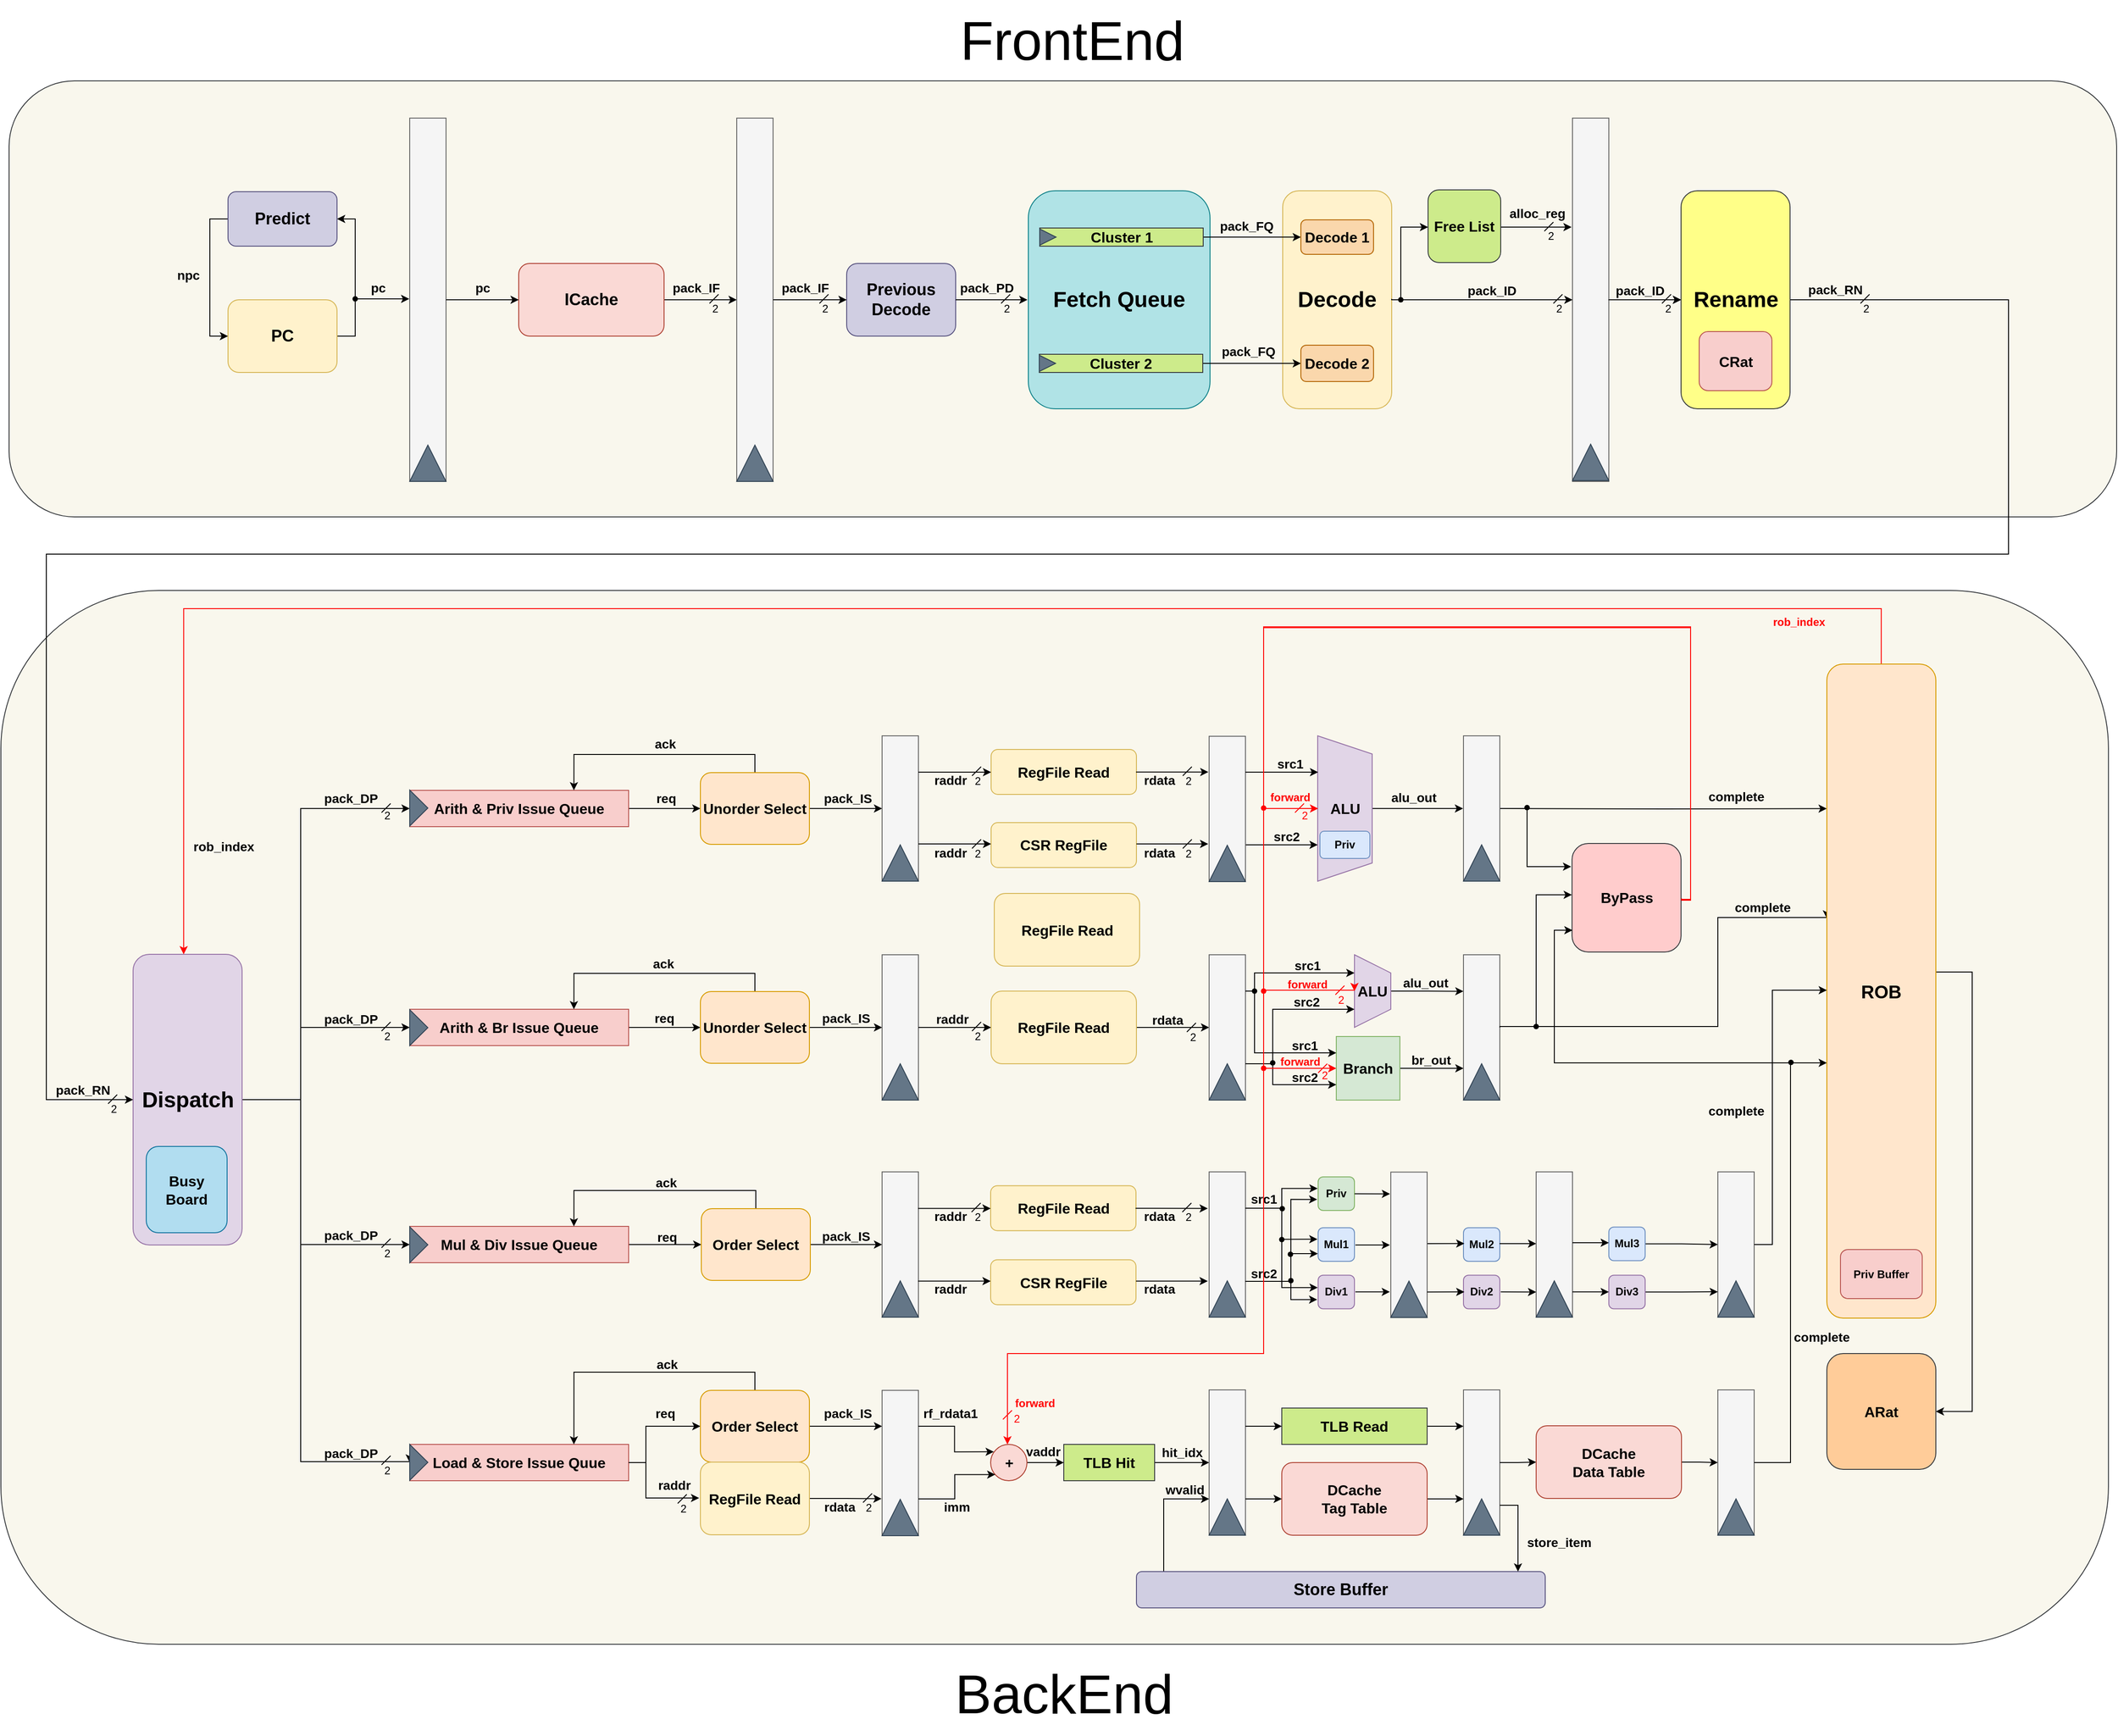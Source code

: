 <mxfile version="23.1.5" type="device">
  <diagram name="第 1 页" id="N6iN6V0hHzY832mEbOhE">
    <mxGraphModel dx="5352" dy="3216" grid="1" gridSize="10" guides="1" tooltips="1" connect="0" arrows="1" fold="1" page="0" pageScale="1" pageWidth="827" pageHeight="1169" math="0" shadow="0">
      <root>
        <mxCell id="0" />
        <mxCell id="1" parent="0" />
        <mxCell id="pp8-QFKgKfyrIBCOwYfq-483" value="" style="rounded=1;whiteSpace=wrap;html=1;fillColor=#f9f7ed;strokeColor=#36393d;" parent="1" vertex="1">
          <mxGeometry x="-930" y="440" width="2320" height="1160" as="geometry" />
        </mxCell>
        <mxCell id="pp8-QFKgKfyrIBCOwYfq-482" value="" style="rounded=1;whiteSpace=wrap;html=1;fillColor=#f9f7ed;strokeColor=#36393d;" parent="1" vertex="1">
          <mxGeometry x="-921" y="-121" width="2320" height="480" as="geometry" />
        </mxCell>
        <mxCell id="pp8-QFKgKfyrIBCOwYfq-62" value="&lt;b&gt;&lt;font style=&quot;font-size: 24px;&quot;&gt;Decode&lt;/font&gt;&lt;/b&gt;" style="rounded=1;whiteSpace=wrap;html=1;fillColor=#fff2cc;strokeColor=#d6b656;direction=east;flipV=0;" parent="1" vertex="1">
          <mxGeometry x="481" width="120" height="240" as="geometry" />
        </mxCell>
        <mxCell id="pp8-QFKgKfyrIBCOwYfq-306" style="edgeStyle=orthogonalEdgeStyle;rounded=0;orthogonalLoop=1;jettySize=auto;html=1;exitX=1;exitY=0.5;exitDx=0;exitDy=0;entryX=1;entryY=0.5;entryDx=0;entryDy=0;" parent="1" source="pp8-QFKgKfyrIBCOwYfq-3" target="pp8-QFKgKfyrIBCOwYfq-8" edge="1">
          <mxGeometry relative="1" as="geometry" />
        </mxCell>
        <mxCell id="pp8-QFKgKfyrIBCOwYfq-308" style="edgeStyle=orthogonalEdgeStyle;rounded=0;orthogonalLoop=1;jettySize=auto;html=1;exitX=1;exitY=0.5;exitDx=0;exitDy=0;entryX=-0.013;entryY=0.499;entryDx=0;entryDy=0;entryPerimeter=0;" parent="1" source="pp8-QFKgKfyrIBCOwYfq-3" target="pp8-QFKgKfyrIBCOwYfq-210" edge="1">
          <mxGeometry relative="1" as="geometry">
            <Array as="points">
              <mxPoint x="-540" y="160" />
              <mxPoint x="-540" y="119" />
              <mxPoint x="-480" y="119" />
            </Array>
          </mxGeometry>
        </mxCell>
        <mxCell id="pp8-QFKgKfyrIBCOwYfq-3" value="&lt;b style=&quot;&quot;&gt;&lt;font style=&quot;font-size: 18px;&quot;&gt;PC&lt;/font&gt;&lt;/b&gt;" style="rounded=1;whiteSpace=wrap;html=1;fillColor=#fff2cc;strokeColor=#d6b656;direction=east;flipV=0;fontSize=14;" parent="1" vertex="1">
          <mxGeometry x="-680" y="120" width="120" height="80" as="geometry" />
        </mxCell>
        <mxCell id="pp8-QFKgKfyrIBCOwYfq-307" style="edgeStyle=orthogonalEdgeStyle;rounded=0;orthogonalLoop=1;jettySize=auto;html=1;exitX=0;exitY=0.5;exitDx=0;exitDy=0;entryX=0;entryY=0.5;entryDx=0;entryDy=0;" parent="1" source="pp8-QFKgKfyrIBCOwYfq-8" target="pp8-QFKgKfyrIBCOwYfq-3" edge="1">
          <mxGeometry relative="1" as="geometry" />
        </mxCell>
        <mxCell id="pp8-QFKgKfyrIBCOwYfq-8" value="&lt;b&gt;&lt;font style=&quot;font-size: 18px;&quot;&gt;Predict&lt;/font&gt;&lt;/b&gt;" style="rounded=1;whiteSpace=wrap;html=1;fillColor=#d0cee2;strokeColor=#56517e;direction=east;flipV=0;" parent="1" vertex="1">
          <mxGeometry x="-680" y="1" width="120" height="60" as="geometry" />
        </mxCell>
        <mxCell id="pp8-QFKgKfyrIBCOwYfq-310" style="edgeStyle=orthogonalEdgeStyle;rounded=0;orthogonalLoop=1;jettySize=auto;html=1;exitX=1;exitY=0.5;exitDx=0;exitDy=0;entryX=0;entryY=0.5;entryDx=0;entryDy=0;" parent="1" source="pp8-QFKgKfyrIBCOwYfq-14" target="pp8-QFKgKfyrIBCOwYfq-72" edge="1">
          <mxGeometry relative="1" as="geometry" />
        </mxCell>
        <mxCell id="pp8-QFKgKfyrIBCOwYfq-14" value="&lt;b style=&quot;&quot;&gt;&lt;font style=&quot;font-size: 18px;&quot;&gt;ICache&lt;/font&gt;&lt;/b&gt;" style="rounded=1;whiteSpace=wrap;html=1;fillColor=#fad9d5;strokeColor=#ae4132;direction=east;flipV=0;fontSize=14;" parent="1" vertex="1">
          <mxGeometry x="-360" y="80" width="160" height="80" as="geometry" />
        </mxCell>
        <mxCell id="pp8-QFKgKfyrIBCOwYfq-28" value="&lt;b style=&quot;font-size: 18px;&quot;&gt;Previous&lt;br style=&quot;font-size: 18px;&quot;&gt;Decode&lt;/b&gt;" style="rounded=1;whiteSpace=wrap;html=1;fillColor=#d0cee2;strokeColor=#56517e;direction=east;flipV=0;fontSize=18;" parent="1" vertex="1">
          <mxGeometry x="1" y="80" width="120" height="80" as="geometry" />
        </mxCell>
        <mxCell id="pp8-QFKgKfyrIBCOwYfq-33" value="&lt;b&gt;&lt;font style=&quot;font-size: 24px;&quot;&gt;Fetch Queue&lt;/font&gt;&lt;/b&gt;" style="rounded=1;whiteSpace=wrap;html=1;fillColor=#b0e3e6;strokeColor=#0e8088;direction=east;flipV=0;" parent="1" vertex="1">
          <mxGeometry x="201" width="200" height="240" as="geometry" />
        </mxCell>
        <mxCell id="pp8-QFKgKfyrIBCOwYfq-38" value="" style="group;direction=east;flipV=0;" parent="1" vertex="1" connectable="0">
          <mxGeometry x="800" y="-81" width="40" height="400" as="geometry" />
        </mxCell>
        <mxCell id="pp8-QFKgKfyrIBCOwYfq-24" value="" style="rounded=0;whiteSpace=wrap;html=1;fillColor=#f5f5f5;fontColor=#333333;strokeColor=#666666;direction=east;" parent="pp8-QFKgKfyrIBCOwYfq-38" vertex="1">
          <mxGeometry y="1" width="40" height="400" as="geometry" />
        </mxCell>
        <mxCell id="pp8-QFKgKfyrIBCOwYfq-37" value="" style="triangle;whiteSpace=wrap;html=1;rotation=-90;fillColor=#647687;fontColor=#ffffff;strokeColor=#314354;direction=east;" parent="pp8-QFKgKfyrIBCOwYfq-38" vertex="1">
          <mxGeometry y="360" width="40" height="40" as="geometry" />
        </mxCell>
        <mxCell id="pp8-QFKgKfyrIBCOwYfq-318" style="edgeStyle=orthogonalEdgeStyle;rounded=0;orthogonalLoop=1;jettySize=auto;html=1;exitX=1;exitY=0.5;exitDx=0;exitDy=0;entryX=0;entryY=0.5;entryDx=0;entryDy=0;" parent="1" source="pp8-QFKgKfyrIBCOwYfq-49" target="pp8-QFKgKfyrIBCOwYfq-64" edge="1">
          <mxGeometry relative="1" as="geometry" />
        </mxCell>
        <mxCell id="pp8-QFKgKfyrIBCOwYfq-49" value="Cluster 1" style="rounded=0;whiteSpace=wrap;html=1;fillColor=#cdeb8b;strokeColor=#36393d;direction=east;flipV=0;fontStyle=1;fontSize=16;" parent="1" vertex="1">
          <mxGeometry x="213.5" y="41" width="180" height="20" as="geometry" />
        </mxCell>
        <mxCell id="pp8-QFKgKfyrIBCOwYfq-319" style="edgeStyle=orthogonalEdgeStyle;rounded=0;orthogonalLoop=1;jettySize=auto;html=1;exitX=1;exitY=0.5;exitDx=0;exitDy=0;entryX=0;entryY=0.5;entryDx=0;entryDy=0;" parent="1" source="pp8-QFKgKfyrIBCOwYfq-50" target="pp8-QFKgKfyrIBCOwYfq-66" edge="1">
          <mxGeometry relative="1" as="geometry" />
        </mxCell>
        <mxCell id="pp8-QFKgKfyrIBCOwYfq-50" value="Cluster 2" style="rounded=0;whiteSpace=wrap;html=1;fillColor=#cdeb8b;strokeColor=#36393d;direction=east;flipV=0;fontStyle=1;fontSize=16;" parent="1" vertex="1">
          <mxGeometry x="213" y="180" width="180" height="20" as="geometry" />
        </mxCell>
        <mxCell id="pp8-QFKgKfyrIBCOwYfq-314" style="edgeStyle=orthogonalEdgeStyle;rounded=0;orthogonalLoop=1;jettySize=auto;html=1;exitX=1;exitY=0.5;exitDx=0;exitDy=0;entryX=0;entryY=0.5;entryDx=0;entryDy=0;" parent="1" source="pp8-QFKgKfyrIBCOwYfq-62" target="pp8-QFKgKfyrIBCOwYfq-24" edge="1">
          <mxGeometry relative="1" as="geometry" />
        </mxCell>
        <mxCell id="pp8-QFKgKfyrIBCOwYfq-64" value="&lt;b style=&quot;font-size: 16px;&quot;&gt;Decode 1&lt;/b&gt;" style="rounded=1;whiteSpace=wrap;html=1;fillColor=#fad7ac;strokeColor=#b46504;direction=east;flipV=0;fontSize=16;" parent="1" vertex="1">
          <mxGeometry x="501" y="32" width="80" height="38" as="geometry" />
        </mxCell>
        <mxCell id="pp8-QFKgKfyrIBCOwYfq-66" value="&lt;b style=&quot;font-size: 16px;&quot;&gt;Decode 2&lt;/b&gt;" style="rounded=1;whiteSpace=wrap;html=1;fillColor=#fad7ac;strokeColor=#b46504;direction=east;flipV=0;fontSize=16;" parent="1" vertex="1">
          <mxGeometry x="501" y="170" width="80" height="40" as="geometry" />
        </mxCell>
        <mxCell id="pp8-QFKgKfyrIBCOwYfq-71" value="" style="group;direction=east;flipV=0;" parent="1" vertex="1" connectable="0">
          <mxGeometry x="-120" y="-80" width="40" height="400" as="geometry" />
        </mxCell>
        <mxCell id="pp8-QFKgKfyrIBCOwYfq-72" value="" style="rounded=0;whiteSpace=wrap;html=1;fillColor=#f5f5f5;fontColor=#333333;strokeColor=#666666;direction=east;" parent="pp8-QFKgKfyrIBCOwYfq-71" vertex="1">
          <mxGeometry width="40" height="400" as="geometry" />
        </mxCell>
        <mxCell id="pp8-QFKgKfyrIBCOwYfq-73" value="" style="triangle;whiteSpace=wrap;html=1;rotation=-90;fillColor=#647687;fontColor=#ffffff;strokeColor=#314354;direction=east;" parent="pp8-QFKgKfyrIBCOwYfq-71" vertex="1">
          <mxGeometry y="360" width="40" height="40" as="geometry" />
        </mxCell>
        <mxCell id="pp8-QFKgKfyrIBCOwYfq-80" value="&lt;b&gt;&lt;font style=&quot;font-size: 24px;&quot;&gt;Rename&lt;/font&gt;&lt;/b&gt;" style="rounded=1;whiteSpace=wrap;html=1;fillColor=#ffff88;strokeColor=#36393d;direction=east;flipV=0;" parent="1" vertex="1">
          <mxGeometry x="919.5" width="120" height="240" as="geometry" />
        </mxCell>
        <mxCell id="pp8-QFKgKfyrIBCOwYfq-83" value="&lt;b style=&quot;font-size: 16px;&quot;&gt;CRat&lt;/b&gt;" style="rounded=1;whiteSpace=wrap;html=1;fillColor=#f8cecc;strokeColor=#b85450;direction=east;flipV=0;fontSize=16;" parent="1" vertex="1">
          <mxGeometry x="939.5" y="155" width="80" height="65" as="geometry" />
        </mxCell>
        <mxCell id="OY7V5wZrcTOGdJZJS2dS-12" value="" style="edgeStyle=orthogonalEdgeStyle;rounded=0;orthogonalLoop=1;jettySize=auto;html=1;" parent="1" edge="1">
          <mxGeometry relative="1" as="geometry">
            <mxPoint x="721" y="40" as="sourcePoint" />
            <mxPoint x="799" y="40" as="targetPoint" />
            <Array as="points">
              <mxPoint x="799" y="40" />
            </Array>
          </mxGeometry>
        </mxCell>
        <mxCell id="pp8-QFKgKfyrIBCOwYfq-84" value="&lt;b style=&quot;font-size: 16px;&quot;&gt;&lt;font style=&quot;font-size: 16px;&quot;&gt;Free List&lt;/font&gt;&lt;/b&gt;" style="rounded=1;whiteSpace=wrap;html=1;fillColor=#cdeb8b;strokeColor=#36393d;direction=east;flipV=0;fontSize=16;" parent="1" vertex="1">
          <mxGeometry x="641" y="-1" width="80" height="80" as="geometry" />
        </mxCell>
        <mxCell id="pp8-QFKgKfyrIBCOwYfq-109" style="edgeStyle=orthogonalEdgeStyle;rounded=0;orthogonalLoop=1;jettySize=auto;html=1;exitX=1;exitY=0.5;exitDx=0;exitDy=0;entryX=0;entryY=0.5;entryDx=0;entryDy=0;" parent="1" source="pp8-QFKgKfyrIBCOwYfq-94" target="pp8-QFKgKfyrIBCOwYfq-102" edge="1">
          <mxGeometry relative="1" as="geometry">
            <Array as="points">
              <mxPoint x="-600" y="1001" />
              <mxPoint x="-600" y="921" />
            </Array>
          </mxGeometry>
        </mxCell>
        <mxCell id="pp8-QFKgKfyrIBCOwYfq-110" style="edgeStyle=orthogonalEdgeStyle;rounded=0;orthogonalLoop=1;jettySize=auto;html=1;exitX=1;exitY=0.5;exitDx=0;exitDy=0;entryX=0;entryY=0.5;entryDx=0;entryDy=0;" parent="1" source="pp8-QFKgKfyrIBCOwYfq-94" target="pp8-QFKgKfyrIBCOwYfq-103" edge="1">
          <mxGeometry relative="1" as="geometry">
            <Array as="points">
              <mxPoint x="-600" y="1000" />
              <mxPoint x="-600" y="1160" />
            </Array>
          </mxGeometry>
        </mxCell>
        <mxCell id="pp8-QFKgKfyrIBCOwYfq-111" style="edgeStyle=orthogonalEdgeStyle;rounded=0;orthogonalLoop=1;jettySize=auto;html=1;exitX=1;exitY=0.5;exitDx=0;exitDy=0;entryX=0;entryY=0.5;entryDx=0;entryDy=0;" parent="1" source="pp8-QFKgKfyrIBCOwYfq-94" target="pp8-QFKgKfyrIBCOwYfq-104" edge="1">
          <mxGeometry relative="1" as="geometry">
            <Array as="points">
              <mxPoint x="-600" y="1001" />
              <mxPoint x="-600" y="1399" />
            </Array>
          </mxGeometry>
        </mxCell>
        <mxCell id="pp8-QFKgKfyrIBCOwYfq-168" style="edgeStyle=orthogonalEdgeStyle;rounded=0;orthogonalLoop=1;jettySize=auto;html=1;exitX=1;exitY=0.5;exitDx=0;exitDy=0;entryX=0;entryY=0.5;entryDx=0;entryDy=0;" parent="1" source="pp8-QFKgKfyrIBCOwYfq-94" target="pp8-QFKgKfyrIBCOwYfq-101" edge="1">
          <mxGeometry relative="1" as="geometry">
            <Array as="points">
              <mxPoint x="-600" y="1000" />
              <mxPoint x="-600" y="680" />
            </Array>
          </mxGeometry>
        </mxCell>
        <mxCell id="pp8-QFKgKfyrIBCOwYfq-94" value="&lt;b&gt;&lt;font style=&quot;font-size: 24px;&quot;&gt;Dispatch&lt;/font&gt;&lt;/b&gt;" style="rounded=1;whiteSpace=wrap;html=1;fillColor=#e1d5e7;strokeColor=#9673a6;" parent="1" vertex="1">
          <mxGeometry x="-784.5" y="840.5" width="120" height="320" as="geometry" />
        </mxCell>
        <mxCell id="pp8-QFKgKfyrIBCOwYfq-97" value="" style="endArrow=none;html=1;rounded=0;" parent="1" edge="1">
          <mxGeometry width="50" height="50" relative="1" as="geometry">
            <mxPoint x="-812" y="1005" as="sourcePoint" />
            <mxPoint x="-802" y="995" as="targetPoint" />
          </mxGeometry>
        </mxCell>
        <mxCell id="pp8-QFKgKfyrIBCOwYfq-98" value="2" style="text;html=1;align=center;verticalAlign=middle;resizable=0;points=[];autosize=1;strokeColor=none;fillColor=none;" parent="1" vertex="1">
          <mxGeometry x="-821" y="996" width="30" height="30" as="geometry" />
        </mxCell>
        <mxCell id="pp8-QFKgKfyrIBCOwYfq-99" value="pack_RN" style="text;html=1;align=center;verticalAlign=middle;resizable=0;points=[];autosize=1;strokeColor=none;fillColor=none;fontStyle=1;fontSize=14;" parent="1" vertex="1">
          <mxGeometry x="-880" y="975" width="80" height="30" as="geometry" />
        </mxCell>
        <mxCell id="pp8-QFKgKfyrIBCOwYfq-129" style="edgeStyle=orthogonalEdgeStyle;rounded=0;orthogonalLoop=1;jettySize=auto;html=1;exitX=1;exitY=0.5;exitDx=0;exitDy=0;entryX=0;entryY=0.5;entryDx=0;entryDy=0;" parent="1" source="pp8-QFKgKfyrIBCOwYfq-101" target="pp8-QFKgKfyrIBCOwYfq-120" edge="1">
          <mxGeometry relative="1" as="geometry" />
        </mxCell>
        <mxCell id="pp8-QFKgKfyrIBCOwYfq-101" value="&lt;b style=&quot;border-color: var(--border-color); font-size: 16px;&quot;&gt;Arith &amp;amp; Priv Issue Queue&lt;/b&gt;" style="rounded=0;whiteSpace=wrap;html=1;fillColor=#f8cecc;strokeColor=#b85450;fontSize=16;" parent="1" vertex="1">
          <mxGeometry x="-480" y="660" width="241" height="40" as="geometry" />
        </mxCell>
        <mxCell id="pp8-QFKgKfyrIBCOwYfq-131" style="edgeStyle=orthogonalEdgeStyle;rounded=0;orthogonalLoop=1;jettySize=auto;html=1;exitX=1;exitY=0.5;exitDx=0;exitDy=0;entryX=0;entryY=0.5;entryDx=0;entryDy=0;" parent="1" source="pp8-QFKgKfyrIBCOwYfq-102" target="pp8-QFKgKfyrIBCOwYfq-121" edge="1">
          <mxGeometry relative="1" as="geometry" />
        </mxCell>
        <mxCell id="pp8-QFKgKfyrIBCOwYfq-102" value="&lt;b style=&quot;border-color: var(--border-color); font-size: 16px;&quot;&gt;Arith &amp;amp; Br Issue Queue&lt;/b&gt;" style="rounded=0;whiteSpace=wrap;html=1;fillColor=#f8cecc;strokeColor=#b85450;fontSize=16;" parent="1" vertex="1">
          <mxGeometry x="-480" y="901" width="241" height="40" as="geometry" />
        </mxCell>
        <mxCell id="pp8-QFKgKfyrIBCOwYfq-133" style="edgeStyle=orthogonalEdgeStyle;rounded=0;orthogonalLoop=1;jettySize=auto;html=1;exitX=1;exitY=0.5;exitDx=0;exitDy=0;entryX=0;entryY=0.5;entryDx=0;entryDy=0;" parent="1" source="pp8-QFKgKfyrIBCOwYfq-103" target="pp8-QFKgKfyrIBCOwYfq-122" edge="1">
          <mxGeometry relative="1" as="geometry" />
        </mxCell>
        <mxCell id="pp8-QFKgKfyrIBCOwYfq-103" value="&lt;b style=&quot;font-size: 16px;&quot;&gt;Mul &amp;amp; Div Issue Queue&lt;/b&gt;" style="rounded=0;whiteSpace=wrap;html=1;fillColor=#f8cecc;strokeColor=#b85450;fontSize=16;" parent="1" vertex="1">
          <mxGeometry x="-480" y="1140" width="241" height="40" as="geometry" />
        </mxCell>
        <mxCell id="pp8-QFKgKfyrIBCOwYfq-135" style="edgeStyle=orthogonalEdgeStyle;rounded=0;orthogonalLoop=1;jettySize=auto;html=1;exitX=1;exitY=0.5;exitDx=0;exitDy=0;entryX=0;entryY=0.5;entryDx=0;entryDy=0;" parent="1" source="pp8-QFKgKfyrIBCOwYfq-104" target="pp8-QFKgKfyrIBCOwYfq-123" edge="1">
          <mxGeometry relative="1" as="geometry">
            <Array as="points">
              <mxPoint x="-220" y="1400" />
              <mxPoint x="-220" y="1360" />
            </Array>
          </mxGeometry>
        </mxCell>
        <mxCell id="pp8-QFKgKfyrIBCOwYfq-104" value="&lt;b style=&quot;font-size: 16px;&quot;&gt;Load &amp;amp; Store Issue Quue&lt;/b&gt;" style="rounded=0;whiteSpace=wrap;html=1;fillColor=#f8cecc;strokeColor=#b85450;fontSize=16;" parent="1" vertex="1">
          <mxGeometry x="-480" y="1380" width="241" height="40" as="geometry" />
        </mxCell>
        <mxCell id="pp8-QFKgKfyrIBCOwYfq-105" value="&lt;font style=&quot;font-size: 16px;&quot;&gt;&lt;b style=&quot;font-size: 16px;&quot;&gt;Busy Board&lt;/b&gt;&lt;/font&gt;" style="rounded=1;whiteSpace=wrap;html=1;fillColor=#b1ddf0;strokeColor=#10739e;fontSize=16;" parent="1" vertex="1">
          <mxGeometry x="-770" y="1052" width="89" height="95" as="geometry" />
        </mxCell>
        <mxCell id="pp8-QFKgKfyrIBCOwYfq-128" style="edgeStyle=orthogonalEdgeStyle;rounded=0;orthogonalLoop=1;jettySize=auto;html=1;exitX=0.5;exitY=0;exitDx=0;exitDy=0;entryX=0.75;entryY=0;entryDx=0;entryDy=0;" parent="1" source="pp8-QFKgKfyrIBCOwYfq-120" target="pp8-QFKgKfyrIBCOwYfq-101" edge="1">
          <mxGeometry relative="1" as="geometry" />
        </mxCell>
        <mxCell id="pp8-QFKgKfyrIBCOwYfq-164" style="edgeStyle=orthogonalEdgeStyle;rounded=0;orthogonalLoop=1;jettySize=auto;html=1;exitX=1;exitY=0.5;exitDx=0;exitDy=0;entryX=0;entryY=0.5;entryDx=0;entryDy=0;" parent="1" source="pp8-QFKgKfyrIBCOwYfq-120" target="pp8-QFKgKfyrIBCOwYfq-152" edge="1">
          <mxGeometry relative="1" as="geometry" />
        </mxCell>
        <mxCell id="pp8-QFKgKfyrIBCOwYfq-120" value="Unorder Select" style="rounded=1;whiteSpace=wrap;html=1;fontStyle=1;fillColor=#ffe6cc;strokeColor=#d79b00;fontSize=16;" parent="1" vertex="1">
          <mxGeometry x="-160" y="640.5" width="120" height="79" as="geometry" />
        </mxCell>
        <mxCell id="pp8-QFKgKfyrIBCOwYfq-130" style="edgeStyle=orthogonalEdgeStyle;rounded=0;orthogonalLoop=1;jettySize=auto;html=1;exitX=0.5;exitY=0;exitDx=0;exitDy=0;entryX=0.75;entryY=0;entryDx=0;entryDy=0;" parent="1" source="pp8-QFKgKfyrIBCOwYfq-121" target="pp8-QFKgKfyrIBCOwYfq-102" edge="1">
          <mxGeometry relative="1" as="geometry" />
        </mxCell>
        <mxCell id="pp8-QFKgKfyrIBCOwYfq-165" style="edgeStyle=orthogonalEdgeStyle;rounded=0;orthogonalLoop=1;jettySize=auto;html=1;exitX=1;exitY=0.5;exitDx=0;exitDy=0;entryX=0;entryY=0.5;entryDx=0;entryDy=0;" parent="1" source="pp8-QFKgKfyrIBCOwYfq-121" target="pp8-QFKgKfyrIBCOwYfq-155" edge="1">
          <mxGeometry relative="1" as="geometry" />
        </mxCell>
        <mxCell id="pp8-QFKgKfyrIBCOwYfq-121" value="Unorder Select" style="rounded=1;whiteSpace=wrap;html=1;fontStyle=1;fillColor=#ffe6cc;strokeColor=#d79b00;fontSize=16;" parent="1" vertex="1">
          <mxGeometry x="-160" y="881.5" width="120" height="79" as="geometry" />
        </mxCell>
        <mxCell id="pp8-QFKgKfyrIBCOwYfq-132" style="edgeStyle=orthogonalEdgeStyle;rounded=0;orthogonalLoop=1;jettySize=auto;html=1;exitX=0.5;exitY=0;exitDx=0;exitDy=0;entryX=0.75;entryY=0;entryDx=0;entryDy=0;" parent="1" source="pp8-QFKgKfyrIBCOwYfq-122" target="pp8-QFKgKfyrIBCOwYfq-103" edge="1">
          <mxGeometry relative="1" as="geometry" />
        </mxCell>
        <mxCell id="pp8-QFKgKfyrIBCOwYfq-166" style="edgeStyle=orthogonalEdgeStyle;rounded=0;orthogonalLoop=1;jettySize=auto;html=1;exitX=1;exitY=0.5;exitDx=0;exitDy=0;" parent="1" source="pp8-QFKgKfyrIBCOwYfq-122" target="pp8-QFKgKfyrIBCOwYfq-158" edge="1">
          <mxGeometry relative="1" as="geometry" />
        </mxCell>
        <mxCell id="pp8-QFKgKfyrIBCOwYfq-122" value="Order Select" style="rounded=1;whiteSpace=wrap;html=1;fontStyle=1;fillColor=#ffe6cc;strokeColor=#d79b00;fontSize=16;" parent="1" vertex="1">
          <mxGeometry x="-159" y="1120.5" width="120" height="79" as="geometry" />
        </mxCell>
        <mxCell id="pp8-QFKgKfyrIBCOwYfq-134" style="edgeStyle=orthogonalEdgeStyle;rounded=0;orthogonalLoop=1;jettySize=auto;html=1;exitX=0.5;exitY=0;exitDx=0;exitDy=0;entryX=0.75;entryY=0;entryDx=0;entryDy=0;" parent="1" source="pp8-QFKgKfyrIBCOwYfq-123" target="pp8-QFKgKfyrIBCOwYfq-104" edge="1">
          <mxGeometry relative="1" as="geometry" />
        </mxCell>
        <mxCell id="-GU3EejLwVTsNvYZy9xl-7" value="" style="edgeStyle=orthogonalEdgeStyle;rounded=0;orthogonalLoop=1;jettySize=auto;html=1;" parent="1" source="pp8-QFKgKfyrIBCOwYfq-123" edge="1">
          <mxGeometry relative="1" as="geometry">
            <mxPoint x="40" y="1360" as="targetPoint" />
          </mxGeometry>
        </mxCell>
        <mxCell id="pp8-QFKgKfyrIBCOwYfq-123" value="Order Select" style="rounded=1;whiteSpace=wrap;html=1;fontStyle=1;fillColor=#ffe6cc;strokeColor=#d79b00;fontSize=16;" parent="1" vertex="1">
          <mxGeometry x="-160" y="1320.5" width="120" height="79" as="geometry" />
        </mxCell>
        <mxCell id="pp8-QFKgKfyrIBCOwYfq-138" value="req" style="text;html=1;align=center;verticalAlign=middle;resizable=0;points=[];autosize=1;strokeColor=none;fillColor=none;fontStyle=1;fontSize=14;" parent="1" vertex="1">
          <mxGeometry x="-223" y="654" width="50" height="30" as="geometry" />
        </mxCell>
        <mxCell id="pp8-QFKgKfyrIBCOwYfq-139" value="ack" style="text;html=1;align=center;verticalAlign=middle;resizable=0;points=[];autosize=1;strokeColor=none;fillColor=none;fontStyle=1;fontSize=14;" parent="1" vertex="1">
          <mxGeometry x="-224" y="594" width="50" height="30" as="geometry" />
        </mxCell>
        <mxCell id="pp8-QFKgKfyrIBCOwYfq-140" value="req" style="text;html=1;align=center;verticalAlign=middle;resizable=0;points=[];autosize=1;strokeColor=none;fillColor=none;fontStyle=1;fontSize=14;" parent="1" vertex="1">
          <mxGeometry x="-225" y="896" width="50" height="30" as="geometry" />
        </mxCell>
        <mxCell id="pp8-QFKgKfyrIBCOwYfq-141" value="ack" style="text;html=1;align=center;verticalAlign=middle;resizable=0;points=[];autosize=1;strokeColor=none;fillColor=none;fontStyle=1;fontSize=14;" parent="1" vertex="1">
          <mxGeometry x="-226" y="836" width="50" height="30" as="geometry" />
        </mxCell>
        <mxCell id="pp8-QFKgKfyrIBCOwYfq-142" value="req" style="text;html=1;align=center;verticalAlign=middle;resizable=0;points=[];autosize=1;strokeColor=none;fillColor=none;fontStyle=1;fontSize=14;" parent="1" vertex="1">
          <mxGeometry x="-222" y="1137" width="50" height="30" as="geometry" />
        </mxCell>
        <mxCell id="pp8-QFKgKfyrIBCOwYfq-143" value="ack" style="text;html=1;align=center;verticalAlign=middle;resizable=0;points=[];autosize=1;strokeColor=none;fillColor=none;fontStyle=1;fontSize=14;" parent="1" vertex="1">
          <mxGeometry x="-223" y="1077" width="50" height="30" as="geometry" />
        </mxCell>
        <mxCell id="pp8-QFKgKfyrIBCOwYfq-144" value="req" style="text;html=1;align=center;verticalAlign=middle;resizable=0;points=[];autosize=1;strokeColor=none;fillColor=none;fontStyle=1;fontSize=14;" parent="1" vertex="1">
          <mxGeometry x="-224" y="1330.5" width="50" height="30" as="geometry" />
        </mxCell>
        <mxCell id="pp8-QFKgKfyrIBCOwYfq-145" value="ack" style="text;html=1;align=center;verticalAlign=middle;resizable=0;points=[];autosize=1;strokeColor=none;fillColor=none;fontStyle=1;fontSize=14;" parent="1" vertex="1">
          <mxGeometry x="-222" y="1277" width="50" height="30" as="geometry" />
        </mxCell>
        <mxCell id="pp8-QFKgKfyrIBCOwYfq-151" value="" style="group" parent="1" vertex="1" connectable="0">
          <mxGeometry x="40" y="600" width="40" height="160" as="geometry" />
        </mxCell>
        <mxCell id="pp8-QFKgKfyrIBCOwYfq-152" value="" style="rounded=0;whiteSpace=wrap;html=1;fillColor=#f5f5f5;fontColor=#333333;strokeColor=#666666;" parent="pp8-QFKgKfyrIBCOwYfq-151" vertex="1">
          <mxGeometry width="40" height="160" as="geometry" />
        </mxCell>
        <mxCell id="pp8-QFKgKfyrIBCOwYfq-153" value="" style="triangle;whiteSpace=wrap;html=1;rotation=-90;fillColor=#647687;fontColor=#ffffff;strokeColor=#314354;" parent="pp8-QFKgKfyrIBCOwYfq-151" vertex="1">
          <mxGeometry y="120" width="40" height="40" as="geometry" />
        </mxCell>
        <mxCell id="pp8-QFKgKfyrIBCOwYfq-154" value="" style="group" parent="1" vertex="1" connectable="0">
          <mxGeometry x="40" y="841" width="40" height="160" as="geometry" />
        </mxCell>
        <mxCell id="pp8-QFKgKfyrIBCOwYfq-155" value="" style="rounded=0;whiteSpace=wrap;html=1;fillColor=#f5f5f5;fontColor=#333333;strokeColor=#666666;" parent="pp8-QFKgKfyrIBCOwYfq-154" vertex="1">
          <mxGeometry width="40" height="160" as="geometry" />
        </mxCell>
        <mxCell id="pp8-QFKgKfyrIBCOwYfq-156" value="" style="triangle;whiteSpace=wrap;html=1;rotation=-90;fillColor=#647687;fontColor=#ffffff;strokeColor=#314354;" parent="pp8-QFKgKfyrIBCOwYfq-154" vertex="1">
          <mxGeometry y="120" width="40" height="40" as="geometry" />
        </mxCell>
        <mxCell id="pp8-QFKgKfyrIBCOwYfq-157" value="" style="group" parent="1" vertex="1" connectable="0">
          <mxGeometry x="40" y="1080" width="40" height="160" as="geometry" />
        </mxCell>
        <mxCell id="pp8-QFKgKfyrIBCOwYfq-158" value="" style="rounded=0;whiteSpace=wrap;html=1;fillColor=#f5f5f5;fontColor=#333333;strokeColor=#666666;" parent="pp8-QFKgKfyrIBCOwYfq-157" vertex="1">
          <mxGeometry width="40" height="160" as="geometry" />
        </mxCell>
        <mxCell id="pp8-QFKgKfyrIBCOwYfq-159" value="" style="triangle;whiteSpace=wrap;html=1;rotation=-90;fillColor=#647687;fontColor=#ffffff;strokeColor=#314354;" parent="pp8-QFKgKfyrIBCOwYfq-157" vertex="1">
          <mxGeometry y="120" width="40" height="40" as="geometry" />
        </mxCell>
        <mxCell id="pp8-QFKgKfyrIBCOwYfq-160" value="" style="group" parent="1" vertex="1" connectable="0">
          <mxGeometry x="40" y="1320.5" width="40" height="160" as="geometry" />
        </mxCell>
        <mxCell id="pp8-QFKgKfyrIBCOwYfq-161" value="" style="rounded=0;whiteSpace=wrap;html=1;fillColor=#f5f5f5;fontColor=#333333;strokeColor=#666666;" parent="pp8-QFKgKfyrIBCOwYfq-160" vertex="1">
          <mxGeometry width="40" height="160" as="geometry" />
        </mxCell>
        <mxCell id="pp8-QFKgKfyrIBCOwYfq-162" value="" style="triangle;whiteSpace=wrap;html=1;rotation=-90;fillColor=#647687;fontColor=#ffffff;strokeColor=#314354;" parent="pp8-QFKgKfyrIBCOwYfq-160" vertex="1">
          <mxGeometry y="120" width="40" height="40" as="geometry" />
        </mxCell>
        <mxCell id="pp8-QFKgKfyrIBCOwYfq-179" value="&lt;b style=&quot;font-size: 16px;&quot;&gt;RegFile Read&lt;/b&gt;" style="rounded=1;whiteSpace=wrap;html=1;fillColor=#fff2cc;strokeColor=#d6b656;fontSize=16;" parent="1" vertex="1">
          <mxGeometry x="160" y="615" width="160" height="49.5" as="geometry" />
        </mxCell>
        <mxCell id="pp8-QFKgKfyrIBCOwYfq-205" style="edgeStyle=orthogonalEdgeStyle;rounded=0;orthogonalLoop=1;jettySize=auto;html=1;exitX=1;exitY=0.5;exitDx=0;exitDy=0;entryX=0;entryY=0.5;entryDx=0;entryDy=0;" parent="1" source="pp8-QFKgKfyrIBCOwYfq-180" target="pp8-QFKgKfyrIBCOwYfq-195" edge="1">
          <mxGeometry relative="1" as="geometry" />
        </mxCell>
        <mxCell id="pp8-QFKgKfyrIBCOwYfq-180" value="&lt;b style=&quot;font-size: 16px;&quot;&gt;RegFile Read&lt;/b&gt;" style="rounded=1;whiteSpace=wrap;html=1;fillColor=#fff2cc;strokeColor=#d6b656;fontSize=16;" parent="1" vertex="1">
          <mxGeometry x="160" y="881" width="160" height="80" as="geometry" />
        </mxCell>
        <mxCell id="pp8-QFKgKfyrIBCOwYfq-181" value="&lt;b style=&quot;font-size: 16px;&quot;&gt;RegFile Read&lt;/b&gt;" style="rounded=1;whiteSpace=wrap;html=1;fillColor=#fff2cc;strokeColor=#d6b656;fontSize=16;" parent="1" vertex="1">
          <mxGeometry x="163.5" y="773.5" width="160" height="80" as="geometry" />
        </mxCell>
        <mxCell id="-GU3EejLwVTsNvYZy9xl-8" value="" style="edgeStyle=orthogonalEdgeStyle;rounded=0;orthogonalLoop=1;jettySize=auto;html=1;entryX=-0.015;entryY=0.746;entryDx=0;entryDy=0;entryPerimeter=0;" parent="1" source="pp8-QFKgKfyrIBCOwYfq-182" target="pp8-QFKgKfyrIBCOwYfq-161" edge="1">
          <mxGeometry relative="1" as="geometry" />
        </mxCell>
        <mxCell id="pp8-QFKgKfyrIBCOwYfq-182" value="&lt;b style=&quot;font-size: 16px;&quot;&gt;RegFile Read&lt;/b&gt;" style="rounded=1;whiteSpace=wrap;html=1;fillColor=#fff2cc;strokeColor=#d6b656;fontSize=16;" parent="1" vertex="1">
          <mxGeometry x="-160" y="1399.5" width="120" height="80" as="geometry" />
        </mxCell>
        <mxCell id="pp8-QFKgKfyrIBCOwYfq-185" style="edgeStyle=orthogonalEdgeStyle;rounded=0;orthogonalLoop=1;jettySize=auto;html=1;exitX=1;exitY=0.5;exitDx=0;exitDy=0;entryX=0;entryY=0.5;entryDx=0;entryDy=0;" parent="1" source="pp8-QFKgKfyrIBCOwYfq-155" target="pp8-QFKgKfyrIBCOwYfq-180" edge="1">
          <mxGeometry relative="1" as="geometry" />
        </mxCell>
        <mxCell id="pp8-QFKgKfyrIBCOwYfq-191" value="" style="group" parent="1" vertex="1" connectable="0">
          <mxGeometry x="400" y="600.5" width="40" height="160" as="geometry" />
        </mxCell>
        <mxCell id="pp8-QFKgKfyrIBCOwYfq-192" value="" style="rounded=0;whiteSpace=wrap;html=1;fillColor=#f5f5f5;fontColor=#333333;strokeColor=#666666;" parent="pp8-QFKgKfyrIBCOwYfq-191" vertex="1">
          <mxGeometry width="40" height="160" as="geometry" />
        </mxCell>
        <mxCell id="pp8-QFKgKfyrIBCOwYfq-193" value="" style="triangle;whiteSpace=wrap;html=1;rotation=-90;fillColor=#647687;fontColor=#ffffff;strokeColor=#314354;" parent="pp8-QFKgKfyrIBCOwYfq-191" vertex="1">
          <mxGeometry y="120" width="40" height="40" as="geometry" />
        </mxCell>
        <mxCell id="pp8-QFKgKfyrIBCOwYfq-194" value="" style="group" parent="1" vertex="1" connectable="0">
          <mxGeometry x="400" y="841" width="40" height="160" as="geometry" />
        </mxCell>
        <mxCell id="pp8-QFKgKfyrIBCOwYfq-195" value="" style="rounded=0;whiteSpace=wrap;html=1;fillColor=#f5f5f5;fontColor=#333333;strokeColor=#666666;" parent="pp8-QFKgKfyrIBCOwYfq-194" vertex="1">
          <mxGeometry width="40" height="160" as="geometry" />
        </mxCell>
        <mxCell id="pp8-QFKgKfyrIBCOwYfq-196" value="" style="triangle;whiteSpace=wrap;html=1;rotation=-90;fillColor=#647687;fontColor=#ffffff;strokeColor=#314354;" parent="pp8-QFKgKfyrIBCOwYfq-194" vertex="1">
          <mxGeometry y="120" width="40" height="40" as="geometry" />
        </mxCell>
        <mxCell id="pp8-QFKgKfyrIBCOwYfq-197" value="" style="group" parent="1" vertex="1" connectable="0">
          <mxGeometry x="400" y="1080" width="40" height="160" as="geometry" />
        </mxCell>
        <mxCell id="pp8-QFKgKfyrIBCOwYfq-244" style="edgeStyle=orthogonalEdgeStyle;rounded=0;orthogonalLoop=1;jettySize=auto;html=1;exitX=1;exitY=0.5;exitDx=0;exitDy=0;" parent="pp8-QFKgKfyrIBCOwYfq-197" source="pp8-QFKgKfyrIBCOwYfq-198" edge="1">
          <mxGeometry relative="1" as="geometry">
            <mxPoint x="40.138" y="80.241" as="targetPoint" />
          </mxGeometry>
        </mxCell>
        <mxCell id="pp8-QFKgKfyrIBCOwYfq-198" value="" style="rounded=0;whiteSpace=wrap;html=1;fillColor=#f5f5f5;fontColor=#333333;strokeColor=#666666;" parent="pp8-QFKgKfyrIBCOwYfq-197" vertex="1">
          <mxGeometry width="40" height="160" as="geometry" />
        </mxCell>
        <mxCell id="pp8-QFKgKfyrIBCOwYfq-199" value="" style="triangle;whiteSpace=wrap;html=1;rotation=-90;fillColor=#647687;fontColor=#ffffff;strokeColor=#314354;" parent="pp8-QFKgKfyrIBCOwYfq-197" vertex="1">
          <mxGeometry y="120" width="40" height="40" as="geometry" />
        </mxCell>
        <mxCell id="pp8-QFKgKfyrIBCOwYfq-200" value="" style="group" parent="1" vertex="1" connectable="0">
          <mxGeometry x="400" y="1320" width="40" height="160" as="geometry" />
        </mxCell>
        <mxCell id="pp8-QFKgKfyrIBCOwYfq-201" value="" style="rounded=0;whiteSpace=wrap;html=1;fillColor=#f5f5f5;fontColor=#333333;strokeColor=#666666;" parent="pp8-QFKgKfyrIBCOwYfq-200" vertex="1">
          <mxGeometry width="40" height="160" as="geometry" />
        </mxCell>
        <mxCell id="pp8-QFKgKfyrIBCOwYfq-202" value="" style="triangle;whiteSpace=wrap;html=1;rotation=-90;fillColor=#647687;fontColor=#ffffff;strokeColor=#314354;" parent="pp8-QFKgKfyrIBCOwYfq-200" vertex="1">
          <mxGeometry y="120" width="40" height="40" as="geometry" />
        </mxCell>
        <mxCell id="pp8-QFKgKfyrIBCOwYfq-208" value="" style="group;direction=east;flipV=0;" parent="1" vertex="1" connectable="0">
          <mxGeometry x="-480" y="-80" width="40" height="400" as="geometry" />
        </mxCell>
        <mxCell id="pp8-QFKgKfyrIBCOwYfq-210" value="" style="rounded=0;whiteSpace=wrap;html=1;fillColor=#f5f5f5;fontColor=#333333;strokeColor=#666666;direction=east;" parent="pp8-QFKgKfyrIBCOwYfq-208" vertex="1">
          <mxGeometry width="40" height="400" as="geometry" />
        </mxCell>
        <mxCell id="pp8-QFKgKfyrIBCOwYfq-211" value="" style="triangle;whiteSpace=wrap;html=1;rotation=-90;fillColor=#647687;fontColor=#ffffff;strokeColor=#314354;direction=east;" parent="pp8-QFKgKfyrIBCOwYfq-208" vertex="1">
          <mxGeometry y="360" width="40" height="40" as="geometry" />
        </mxCell>
        <mxCell id="pp8-QFKgKfyrIBCOwYfq-225" style="edgeStyle=orthogonalEdgeStyle;rounded=0;orthogonalLoop=1;jettySize=auto;html=1;exitX=0.5;exitY=0;exitDx=0;exitDy=0;" parent="1" source="pp8-QFKgKfyrIBCOwYfq-226" edge="1">
          <mxGeometry relative="1" as="geometry">
            <mxPoint x="679.5" y="680" as="targetPoint" />
            <Array as="points" />
          </mxGeometry>
        </mxCell>
        <mxCell id="pp8-QFKgKfyrIBCOwYfq-226" value="&lt;b style=&quot;font-size: 16px;&quot;&gt;ALU&lt;/b&gt;" style="shape=trapezoid;perimeter=trapezoidPerimeter;whiteSpace=wrap;html=1;fixedSize=1;rotation=0;fillColor=#e1d5e7;strokeColor=#9673a6;direction=south;fontSize=16;" parent="1" vertex="1">
          <mxGeometry x="519.5" y="600" width="60" height="160" as="geometry" />
        </mxCell>
        <mxCell id="pp8-QFKgKfyrIBCOwYfq-227" style="edgeStyle=orthogonalEdgeStyle;rounded=0;orthogonalLoop=1;jettySize=auto;html=1;" parent="1" edge="1">
          <mxGeometry relative="1" as="geometry">
            <mxPoint x="440" y="640" as="sourcePoint" />
            <mxPoint x="520" y="640" as="targetPoint" />
          </mxGeometry>
        </mxCell>
        <mxCell id="pp8-QFKgKfyrIBCOwYfq-228" style="edgeStyle=orthogonalEdgeStyle;rounded=0;orthogonalLoop=1;jettySize=auto;html=1;exitX=1;exitY=0.75;exitDx=0;exitDy=0;entryX=0.75;entryY=1;entryDx=0;entryDy=0;" parent="1" edge="1">
          <mxGeometry relative="1" as="geometry">
            <mxPoint x="440.5" y="720" as="sourcePoint" />
            <mxPoint x="519.5" y="720" as="targetPoint" />
            <Array as="points">
              <mxPoint x="460" y="720" />
              <mxPoint x="460" y="720" />
            </Array>
          </mxGeometry>
        </mxCell>
        <mxCell id="pp8-QFKgKfyrIBCOwYfq-238" style="edgeStyle=orthogonalEdgeStyle;rounded=0;orthogonalLoop=1;jettySize=auto;html=1;exitX=0.5;exitY=0;exitDx=0;exitDy=0;" parent="1" source="pp8-QFKgKfyrIBCOwYfq-232" edge="1">
          <mxGeometry relative="1" as="geometry">
            <mxPoint x="680.0" y="881.241" as="targetPoint" />
          </mxGeometry>
        </mxCell>
        <mxCell id="pp8-QFKgKfyrIBCOwYfq-232" value="&lt;b style=&quot;font-size: 16px;&quot;&gt;ALU&lt;/b&gt;" style="shape=trapezoid;perimeter=trapezoidPerimeter;whiteSpace=wrap;html=1;fixedSize=1;rotation=0;fillColor=#e1d5e7;strokeColor=#9673a6;direction=south;fontSize=16;" parent="1" vertex="1">
          <mxGeometry x="560" y="841" width="40" height="80" as="geometry" />
        </mxCell>
        <mxCell id="pp8-QFKgKfyrIBCOwYfq-239" style="edgeStyle=orthogonalEdgeStyle;rounded=0;orthogonalLoop=1;jettySize=auto;html=1;exitX=1;exitY=0.5;exitDx=0;exitDy=0;" parent="1" source="pp8-QFKgKfyrIBCOwYfq-233" edge="1">
          <mxGeometry relative="1" as="geometry">
            <mxPoint x="680" y="966" as="targetPoint" />
            <Array as="points">
              <mxPoint x="680" y="966" />
            </Array>
          </mxGeometry>
        </mxCell>
        <mxCell id="pp8-QFKgKfyrIBCOwYfq-233" value="&lt;b style=&quot;font-size: 16px;&quot;&gt;Branch&lt;/b&gt;" style="whiteSpace=wrap;html=1;aspect=fixed;fillColor=#d5e8d4;strokeColor=#82b366;fontSize=16;" parent="1" vertex="1">
          <mxGeometry x="540" y="931" width="70" height="70" as="geometry" />
        </mxCell>
        <mxCell id="pp8-QFKgKfyrIBCOwYfq-234" style="edgeStyle=orthogonalEdgeStyle;rounded=0;orthogonalLoop=1;jettySize=auto;html=1;exitX=1;exitY=0.25;exitDx=0;exitDy=0;entryX=0.25;entryY=1;entryDx=0;entryDy=0;" parent="1" source="pp8-QFKgKfyrIBCOwYfq-195" target="pp8-QFKgKfyrIBCOwYfq-232" edge="1">
          <mxGeometry relative="1" as="geometry">
            <Array as="points">
              <mxPoint x="450" y="881" />
              <mxPoint x="450" y="861" />
            </Array>
          </mxGeometry>
        </mxCell>
        <mxCell id="pp8-QFKgKfyrIBCOwYfq-235" style="edgeStyle=orthogonalEdgeStyle;rounded=0;orthogonalLoop=1;jettySize=auto;html=1;exitX=1;exitY=0.75;exitDx=0;exitDy=0;entryX=0.75;entryY=1;entryDx=0;entryDy=0;" parent="1" source="pp8-QFKgKfyrIBCOwYfq-195" target="pp8-QFKgKfyrIBCOwYfq-232" edge="1">
          <mxGeometry relative="1" as="geometry">
            <Array as="points">
              <mxPoint x="470" y="961" />
              <mxPoint x="470" y="901" />
            </Array>
          </mxGeometry>
        </mxCell>
        <mxCell id="pp8-QFKgKfyrIBCOwYfq-236" style="edgeStyle=orthogonalEdgeStyle;rounded=0;orthogonalLoop=1;jettySize=auto;html=1;exitX=1;exitY=0.25;exitDx=0;exitDy=0;entryX=0;entryY=0.25;entryDx=0;entryDy=0;" parent="1" source="pp8-QFKgKfyrIBCOwYfq-195" target="pp8-QFKgKfyrIBCOwYfq-233" edge="1">
          <mxGeometry relative="1" as="geometry">
            <Array as="points">
              <mxPoint x="450" y="881" />
              <mxPoint x="450" y="949" />
              <mxPoint x="540" y="949" />
            </Array>
          </mxGeometry>
        </mxCell>
        <mxCell id="pp8-QFKgKfyrIBCOwYfq-237" style="edgeStyle=orthogonalEdgeStyle;rounded=0;orthogonalLoop=1;jettySize=auto;html=1;exitX=1;exitY=0.75;exitDx=0;exitDy=0;entryX=0;entryY=0.75;entryDx=0;entryDy=0;" parent="1" source="pp8-QFKgKfyrIBCOwYfq-195" target="pp8-QFKgKfyrIBCOwYfq-233" edge="1">
          <mxGeometry relative="1" as="geometry">
            <Array as="points">
              <mxPoint x="470" y="961" />
              <mxPoint x="470" y="984" />
              <mxPoint x="540" y="984" />
            </Array>
          </mxGeometry>
        </mxCell>
        <mxCell id="pp8-QFKgKfyrIBCOwYfq-240" value="" style="group" parent="1" vertex="1" connectable="0">
          <mxGeometry x="680" y="841" width="40" height="160" as="geometry" />
        </mxCell>
        <mxCell id="pp8-QFKgKfyrIBCOwYfq-241" value="" style="rounded=0;whiteSpace=wrap;html=1;fillColor=#f5f5f5;fontColor=#333333;strokeColor=#666666;" parent="pp8-QFKgKfyrIBCOwYfq-240" vertex="1">
          <mxGeometry width="40" height="160" as="geometry" />
        </mxCell>
        <mxCell id="pp8-QFKgKfyrIBCOwYfq-242" value="" style="triangle;whiteSpace=wrap;html=1;rotation=-90;fillColor=#647687;fontColor=#ffffff;strokeColor=#314354;" parent="pp8-QFKgKfyrIBCOwYfq-240" vertex="1">
          <mxGeometry y="120" width="40" height="40" as="geometry" />
        </mxCell>
        <mxCell id="pp8-QFKgKfyrIBCOwYfq-245" style="edgeStyle=orthogonalEdgeStyle;rounded=0;orthogonalLoop=1;jettySize=auto;html=1;exitX=1;exitY=0.25;exitDx=0;exitDy=0;entryX=-0.014;entryY=0.345;entryDx=0;entryDy=0;entryPerimeter=0;" parent="1" source="pp8-QFKgKfyrIBCOwYfq-198" target="A1JoY7GcFFuIIpcnc2Ma-21" edge="1">
          <mxGeometry relative="1" as="geometry">
            <mxPoint x="480" y="1120" as="targetPoint" />
          </mxGeometry>
        </mxCell>
        <mxCell id="pp8-QFKgKfyrIBCOwYfq-246" style="edgeStyle=orthogonalEdgeStyle;rounded=0;orthogonalLoop=1;jettySize=auto;html=1;entryX=-0.025;entryY=0.671;entryDx=0;entryDy=0;entryPerimeter=0;exitX=1.011;exitY=0.753;exitDx=0;exitDy=0;exitPerimeter=0;" parent="1" source="pp8-QFKgKfyrIBCOwYfq-198" target="A1JoY7GcFFuIIpcnc2Ma-21" edge="1">
          <mxGeometry relative="1" as="geometry">
            <mxPoint x="450" y="1190" as="sourcePoint" />
            <mxPoint x="480" y="1200" as="targetPoint" />
            <Array as="points">
              <mxPoint x="490" y="1201" />
              <mxPoint x="490" y="1110" />
            </Array>
          </mxGeometry>
        </mxCell>
        <mxCell id="pp8-QFKgKfyrIBCOwYfq-251" value="" style="group" parent="1" vertex="1" connectable="0">
          <mxGeometry x="680" y="1320" width="40" height="160" as="geometry" />
        </mxCell>
        <mxCell id="pp8-QFKgKfyrIBCOwYfq-252" value="" style="rounded=0;whiteSpace=wrap;html=1;fillColor=#f5f5f5;fontColor=#333333;strokeColor=#666666;" parent="pp8-QFKgKfyrIBCOwYfq-251" vertex="1">
          <mxGeometry width="40" height="160" as="geometry" />
        </mxCell>
        <mxCell id="pp8-QFKgKfyrIBCOwYfq-253" value="" style="triangle;whiteSpace=wrap;html=1;rotation=-90;fillColor=#647687;fontColor=#ffffff;strokeColor=#314354;" parent="pp8-QFKgKfyrIBCOwYfq-251" vertex="1">
          <mxGeometry y="120" width="40" height="40" as="geometry" />
        </mxCell>
        <mxCell id="pp8-QFKgKfyrIBCOwYfq-267" style="edgeStyle=orthogonalEdgeStyle;rounded=0;orthogonalLoop=1;jettySize=auto;html=1;exitX=0.25;exitY=0;exitDx=0;exitDy=0;entryX=0;entryY=0.75;entryDx=0;entryDy=0;fontStyle=0" parent="1" source="pp8-QFKgKfyrIBCOwYfq-259" target="pp8-QFKgKfyrIBCOwYfq-201" edge="1">
          <mxGeometry relative="1" as="geometry">
            <Array as="points">
              <mxPoint x="350" y="1440" />
            </Array>
          </mxGeometry>
        </mxCell>
        <mxCell id="pp8-QFKgKfyrIBCOwYfq-259" value="&lt;b style=&quot;font-size: 18px;&quot;&gt;Store Buffer&lt;/b&gt;" style="rounded=1;whiteSpace=wrap;html=1;fillColor=#d0cee2;strokeColor=#56517e;fontSize=18;" parent="1" vertex="1">
          <mxGeometry x="320" y="1520" width="450" height="40" as="geometry" />
        </mxCell>
        <mxCell id="pp8-QFKgKfyrIBCOwYfq-264" style="edgeStyle=orthogonalEdgeStyle;rounded=0;orthogonalLoop=1;jettySize=auto;html=1;exitX=1;exitY=0.5;exitDx=0;exitDy=0;entryX=0;entryY=0.75;entryDx=0;entryDy=0;" parent="1" source="pp8-QFKgKfyrIBCOwYfq-260" target="pp8-QFKgKfyrIBCOwYfq-252" edge="1">
          <mxGeometry relative="1" as="geometry" />
        </mxCell>
        <mxCell id="pp8-QFKgKfyrIBCOwYfq-266" style="edgeStyle=orthogonalEdgeStyle;rounded=0;orthogonalLoop=1;jettySize=auto;html=1;exitX=1;exitY=0.794;exitDx=0;exitDy=0;fontStyle=1;exitPerimeter=0;" parent="1" source="pp8-QFKgKfyrIBCOwYfq-252" target="pp8-QFKgKfyrIBCOwYfq-259" edge="1">
          <mxGeometry relative="1" as="geometry">
            <Array as="points">
              <mxPoint x="740" y="1447" />
            </Array>
          </mxGeometry>
        </mxCell>
        <mxCell id="pp8-QFKgKfyrIBCOwYfq-260" value="&lt;b style=&quot;font-size: 16px;&quot;&gt;DCache&lt;br style=&quot;font-size: 16px;&quot;&gt;Tag Table&lt;br style=&quot;font-size: 16px;&quot;&gt;&lt;/b&gt;" style="rounded=1;whiteSpace=wrap;html=1;fillColor=#fad9d5;strokeColor=#ae4132;fontSize=16;" parent="1" vertex="1">
          <mxGeometry x="480" y="1400" width="160" height="80" as="geometry" />
        </mxCell>
        <mxCell id="pp8-QFKgKfyrIBCOwYfq-276" style="edgeStyle=orthogonalEdgeStyle;rounded=0;orthogonalLoop=1;jettySize=auto;html=1;exitX=1;exitY=0.5;exitDx=0;exitDy=0;entryX=0;entryY=0.5;entryDx=0;entryDy=0;" parent="1" source="pp8-QFKgKfyrIBCOwYfq-261" target="pp8-QFKgKfyrIBCOwYfq-274" edge="1">
          <mxGeometry relative="1" as="geometry" />
        </mxCell>
        <mxCell id="pp8-QFKgKfyrIBCOwYfq-261" value="&lt;b style=&quot;font-size: 16px;&quot;&gt;DCache&lt;br style=&quot;font-size: 16px;&quot;&gt;Data Table&lt;br style=&quot;font-size: 16px;&quot;&gt;&lt;/b&gt;" style="rounded=1;whiteSpace=wrap;html=1;fillColor=#fad9d5;strokeColor=#ae4132;fontSize=16;" parent="1" vertex="1">
          <mxGeometry x="760" y="1359.5" width="160" height="80" as="geometry" />
        </mxCell>
        <mxCell id="pp8-QFKgKfyrIBCOwYfq-263" style="edgeStyle=orthogonalEdgeStyle;rounded=0;orthogonalLoop=1;jettySize=auto;html=1;exitX=1;exitY=0.75;exitDx=0;exitDy=0;entryX=0;entryY=0.5;entryDx=0;entryDy=0;" parent="1" source="pp8-QFKgKfyrIBCOwYfq-201" target="pp8-QFKgKfyrIBCOwYfq-260" edge="1">
          <mxGeometry relative="1" as="geometry" />
        </mxCell>
        <mxCell id="pp8-QFKgKfyrIBCOwYfq-323" style="edgeStyle=orthogonalEdgeStyle;rounded=0;orthogonalLoop=1;jettySize=auto;html=1;exitX=1;exitY=0.5;exitDx=0;exitDy=0;entryX=0;entryY=0.25;entryDx=0;entryDy=0;" parent="1" source="pp8-QFKgKfyrIBCOwYfq-265" target="pp8-QFKgKfyrIBCOwYfq-252" edge="1">
          <mxGeometry relative="1" as="geometry" />
        </mxCell>
        <mxCell id="pp8-QFKgKfyrIBCOwYfq-265" value="&lt;b style=&quot;font-size: 16px;&quot;&gt;TLB Read&lt;/b&gt;" style="rounded=0;whiteSpace=wrap;html=1;fillColor=#cdeb8b;strokeColor=#36393d;fontSize=16;" parent="1" vertex="1">
          <mxGeometry x="480" y="1340" width="160" height="40" as="geometry" />
        </mxCell>
        <mxCell id="pp8-QFKgKfyrIBCOwYfq-268" style="edgeStyle=orthogonalEdgeStyle;rounded=0;orthogonalLoop=1;jettySize=auto;html=1;exitX=1;exitY=0.5;exitDx=0;exitDy=0;entryX=0;entryY=0.5;entryDx=0;entryDy=0;" parent="1" source="pp8-QFKgKfyrIBCOwYfq-252" target="pp8-QFKgKfyrIBCOwYfq-261" edge="1">
          <mxGeometry relative="1" as="geometry" />
        </mxCell>
        <mxCell id="pp8-QFKgKfyrIBCOwYfq-333" style="edgeStyle=orthogonalEdgeStyle;rounded=0;orthogonalLoop=1;jettySize=auto;html=1;exitX=0.999;exitY=0.495;exitDx=0;exitDy=0;fillColor=#ffff88;strokeColor=#FF0000;exitPerimeter=0;" parent="1" edge="1" source="pp8-QFKgKfyrIBCOwYfq-272">
          <mxGeometry relative="1" as="geometry">
            <mxPoint x="910" y="570.75" as="sourcePoint" />
            <mxPoint x="520" y="680" as="targetPoint" />
            <Array as="points">
              <mxPoint x="919" y="780" />
              <mxPoint x="930" y="780" />
              <mxPoint x="930" y="481" />
              <mxPoint x="460" y="481" />
              <mxPoint x="460" y="680" />
            </Array>
          </mxGeometry>
        </mxCell>
        <mxCell id="pp8-QFKgKfyrIBCOwYfq-334" style="edgeStyle=orthogonalEdgeStyle;rounded=0;orthogonalLoop=1;jettySize=auto;html=1;exitX=1;exitY=0.5;exitDx=0;exitDy=0;entryX=0.5;entryY=1;entryDx=0;entryDy=0;fontColor=#FF0000;strokeColor=#FF0000;" parent="1" source="pp8-QFKgKfyrIBCOwYfq-272" target="pp8-QFKgKfyrIBCOwYfq-232" edge="1">
          <mxGeometry relative="1" as="geometry">
            <Array as="points">
              <mxPoint x="919" y="780" />
              <mxPoint x="930" y="780" />
              <mxPoint x="930" y="480" />
              <mxPoint x="460" y="480" />
              <mxPoint x="460" y="880" />
              <mxPoint x="560" y="880" />
            </Array>
          </mxGeometry>
        </mxCell>
        <mxCell id="pp8-QFKgKfyrIBCOwYfq-335" style="edgeStyle=orthogonalEdgeStyle;rounded=0;orthogonalLoop=1;jettySize=auto;html=1;exitX=1;exitY=0.5;exitDx=0;exitDy=0;entryX=0;entryY=0.5;entryDx=0;entryDy=0;fontColor=#FFFF00;fillColor=#cdeb8b;strokeColor=#FF0000;" parent="1" source="pp8-QFKgKfyrIBCOwYfq-272" target="pp8-QFKgKfyrIBCOwYfq-233" edge="1">
          <mxGeometry relative="1" as="geometry">
            <Array as="points">
              <mxPoint x="919" y="780" />
              <mxPoint x="930" y="780" />
              <mxPoint x="930" y="480" />
              <mxPoint x="460" y="480" />
              <mxPoint x="460" y="966" />
            </Array>
          </mxGeometry>
        </mxCell>
        <mxCell id="pp8-QFKgKfyrIBCOwYfq-272" value="&lt;b style=&quot;font-size: 16px;&quot;&gt;&lt;font style=&quot;font-size: 16px;&quot;&gt;ByPass&lt;/font&gt;&lt;/b&gt;" style="rounded=1;whiteSpace=wrap;html=1;fillColor=#ffcccc;strokeColor=#36393d;fontSize=16;" parent="1" vertex="1">
          <mxGeometry x="799.5" y="718.5" width="120" height="119.5" as="geometry" />
        </mxCell>
        <mxCell id="pp8-QFKgKfyrIBCOwYfq-273" value="" style="group" parent="1" vertex="1" connectable="0">
          <mxGeometry x="960" y="1320" width="40" height="160" as="geometry" />
        </mxCell>
        <mxCell id="pp8-QFKgKfyrIBCOwYfq-274" value="" style="rounded=0;whiteSpace=wrap;html=1;fillColor=#f5f5f5;fontColor=#333333;strokeColor=#666666;" parent="pp8-QFKgKfyrIBCOwYfq-273" vertex="1">
          <mxGeometry width="40" height="160" as="geometry" />
        </mxCell>
        <mxCell id="pp8-QFKgKfyrIBCOwYfq-275" value="" style="triangle;whiteSpace=wrap;html=1;rotation=-90;fillColor=#647687;fontColor=#ffffff;strokeColor=#314354;" parent="pp8-QFKgKfyrIBCOwYfq-273" vertex="1">
          <mxGeometry y="120" width="40" height="40" as="geometry" />
        </mxCell>
        <mxCell id="pp8-QFKgKfyrIBCOwYfq-279" style="edgeStyle=orthogonalEdgeStyle;rounded=0;orthogonalLoop=1;jettySize=auto;html=1;exitX=1;exitY=0.5;exitDx=0;exitDy=0;entryX=-0.008;entryY=0.217;entryDx=0;entryDy=0;entryPerimeter=0;" parent="1" target="pp8-QFKgKfyrIBCOwYfq-272" edge="1">
          <mxGeometry relative="1" as="geometry">
            <Array as="points">
              <mxPoint x="750" y="680" />
              <mxPoint x="750" y="744" />
              <mxPoint x="799" y="744" />
            </Array>
            <mxPoint x="790.84" y="418.039" as="targetPoint" />
            <mxPoint x="719.5" y="680" as="sourcePoint" />
          </mxGeometry>
        </mxCell>
        <mxCell id="pp8-QFKgKfyrIBCOwYfq-280" style="edgeStyle=orthogonalEdgeStyle;rounded=0;orthogonalLoop=1;jettySize=auto;html=1;entryX=-0.002;entryY=0.473;entryDx=0;entryDy=0;exitX=0.512;exitY=0.394;exitDx=0;exitDy=0;exitPerimeter=0;entryPerimeter=0;" parent="1" source="pp8-QFKgKfyrIBCOwYfq-427" target="pp8-QFKgKfyrIBCOwYfq-272" edge="1">
          <mxGeometry relative="1" as="geometry">
            <Array as="points">
              <mxPoint x="760" y="775" />
            </Array>
            <mxPoint x="759.25" y="950" as="sourcePoint" />
          </mxGeometry>
        </mxCell>
        <mxCell id="pp8-QFKgKfyrIBCOwYfq-303" style="edgeStyle=orthogonalEdgeStyle;rounded=0;orthogonalLoop=1;jettySize=auto;html=1;exitX=1;exitY=0.5;exitDx=0;exitDy=0;entryX=1;entryY=0.5;entryDx=0;entryDy=0;" parent="1" target="pp8-QFKgKfyrIBCOwYfq-302" edge="1">
          <mxGeometry relative="1" as="geometry">
            <Array as="points">
              <mxPoint x="1240" y="860" />
              <mxPoint x="1240" y="1344" />
            </Array>
            <mxPoint x="1199.5" y="860" as="sourcePoint" />
          </mxGeometry>
        </mxCell>
        <mxCell id="pp8-QFKgKfyrIBCOwYfq-331" style="edgeStyle=orthogonalEdgeStyle;rounded=0;orthogonalLoop=1;jettySize=auto;html=1;exitX=0.499;exitY=0.001;exitDx=0;exitDy=0;entryX=0.464;entryY=0;entryDx=0;entryDy=0;strokeColor=#FF0000;entryPerimeter=0;exitPerimeter=0;" parent="1" source="S6ko7MBMmiBV2JEF59HL-68" target="pp8-QFKgKfyrIBCOwYfq-94" edge="1">
          <mxGeometry relative="1" as="geometry">
            <Array as="points">
              <mxPoint x="1140" y="460" />
              <mxPoint x="-729" y="460" />
            </Array>
            <mxPoint x="1139.5" y="480" as="sourcePoint" />
          </mxGeometry>
        </mxCell>
        <mxCell id="pp8-QFKgKfyrIBCOwYfq-293" style="edgeStyle=orthogonalEdgeStyle;rounded=0;orthogonalLoop=1;jettySize=auto;html=1;exitX=1;exitY=0.5;exitDx=0;exitDy=0;entryX=-0.001;entryY=0.221;entryDx=0;entryDy=0;entryPerimeter=0;" parent="1" target="S6ko7MBMmiBV2JEF59HL-68" edge="1">
          <mxGeometry relative="1" as="geometry">
            <mxPoint x="1080" y="720" as="targetPoint" />
            <Array as="points" />
            <mxPoint x="719.5" y="680" as="sourcePoint" />
          </mxGeometry>
        </mxCell>
        <mxCell id="pp8-QFKgKfyrIBCOwYfq-295" style="edgeStyle=orthogonalEdgeStyle;rounded=0;orthogonalLoop=1;jettySize=auto;html=1;exitX=1;exitY=0.5;exitDx=0;exitDy=0;entryX=0;entryY=0.389;entryDx=0;entryDy=0;entryPerimeter=0;" parent="1" source="pp8-QFKgKfyrIBCOwYfq-241" target="S6ko7MBMmiBV2JEF59HL-68" edge="1">
          <mxGeometry relative="1" as="geometry">
            <mxPoint x="1078.9" y="799.2" as="targetPoint" />
            <Array as="points">
              <mxPoint x="960" y="920" />
              <mxPoint x="960" y="800" />
            </Array>
          </mxGeometry>
        </mxCell>
        <mxCell id="pp8-QFKgKfyrIBCOwYfq-297" style="edgeStyle=orthogonalEdgeStyle;rounded=0;orthogonalLoop=1;jettySize=auto;html=1;exitX=1;exitY=0.5;exitDx=0;exitDy=0;" parent="1" source="pp8-QFKgKfyrIBCOwYfq-274" edge="1">
          <mxGeometry relative="1" as="geometry">
            <mxPoint x="1080" y="960" as="targetPoint" />
            <Array as="points">
              <mxPoint x="1040" y="1400" />
              <mxPoint x="1040" y="960" />
              <mxPoint x="1080" y="960" />
            </Array>
          </mxGeometry>
        </mxCell>
        <mxCell id="pp8-QFKgKfyrIBCOwYfq-302" value="&lt;font style=&quot;font-size: 16px;&quot;&gt;&lt;b style=&quot;font-size: 16px;&quot;&gt;ARat&lt;/b&gt;&lt;/font&gt;" style="rounded=1;whiteSpace=wrap;html=1;fillColor=#ffcc99;strokeColor=#36393d;fontSize=16;" parent="1" vertex="1">
          <mxGeometry x="1080" y="1280" width="120" height="127.5" as="geometry" />
        </mxCell>
        <mxCell id="pp8-QFKgKfyrIBCOwYfq-309" style="edgeStyle=orthogonalEdgeStyle;rounded=0;orthogonalLoop=1;jettySize=auto;html=1;exitX=1;exitY=0.5;exitDx=0;exitDy=0;entryX=0;entryY=0.5;entryDx=0;entryDy=0;" parent="1" source="pp8-QFKgKfyrIBCOwYfq-210" target="pp8-QFKgKfyrIBCOwYfq-14" edge="1">
          <mxGeometry relative="1" as="geometry" />
        </mxCell>
        <mxCell id="pp8-QFKgKfyrIBCOwYfq-311" style="edgeStyle=orthogonalEdgeStyle;rounded=0;orthogonalLoop=1;jettySize=auto;html=1;exitX=1;exitY=0.5;exitDx=0;exitDy=0;entryX=0;entryY=0.5;entryDx=0;entryDy=0;" parent="1" source="pp8-QFKgKfyrIBCOwYfq-72" target="pp8-QFKgKfyrIBCOwYfq-28" edge="1">
          <mxGeometry relative="1" as="geometry" />
        </mxCell>
        <mxCell id="pp8-QFKgKfyrIBCOwYfq-315" style="edgeStyle=orthogonalEdgeStyle;rounded=0;orthogonalLoop=1;jettySize=auto;html=1;exitX=1;exitY=0.5;exitDx=0;exitDy=0;" parent="1" source="pp8-QFKgKfyrIBCOwYfq-24" target="pp8-QFKgKfyrIBCOwYfq-80" edge="1">
          <mxGeometry relative="1" as="geometry" />
        </mxCell>
        <mxCell id="pp8-QFKgKfyrIBCOwYfq-322" style="edgeStyle=orthogonalEdgeStyle;rounded=0;orthogonalLoop=1;jettySize=auto;html=1;exitX=1;exitY=0.25;exitDx=0;exitDy=0;entryX=0;entryY=0.5;entryDx=0;entryDy=0;" parent="1" source="pp8-QFKgKfyrIBCOwYfq-201" target="pp8-QFKgKfyrIBCOwYfq-265" edge="1">
          <mxGeometry relative="1" as="geometry" />
        </mxCell>
        <mxCell id="pp8-QFKgKfyrIBCOwYfq-327" value="" style="endArrow=none;html=1;rounded=0;" parent="1" edge="1">
          <mxGeometry width="50" height="50" relative="1" as="geometry">
            <mxPoint x="-29" y="124" as="sourcePoint" />
            <mxPoint x="-19" y="114" as="targetPoint" />
          </mxGeometry>
        </mxCell>
        <mxCell id="pp8-QFKgKfyrIBCOwYfq-328" value="2" style="text;html=1;align=center;verticalAlign=middle;resizable=0;points=[];autosize=1;strokeColor=none;fillColor=none;" parent="1" vertex="1">
          <mxGeometry x="-38" y="115" width="30" height="30" as="geometry" />
        </mxCell>
        <mxCell id="pp8-QFKgKfyrIBCOwYfq-330" style="edgeStyle=orthogonalEdgeStyle;rounded=0;orthogonalLoop=1;jettySize=auto;html=1;entryX=0;entryY=0.5;entryDx=0;entryDy=0;" parent="1" target="pp8-QFKgKfyrIBCOwYfq-94" edge="1">
          <mxGeometry relative="1" as="geometry">
            <Array as="points">
              <mxPoint x="1280" y="120" />
              <mxPoint x="1280" y="400" />
              <mxPoint x="-880" y="400" />
              <mxPoint x="-880" y="1001" />
            </Array>
            <mxPoint x="1040" y="120" as="sourcePoint" />
          </mxGeometry>
        </mxCell>
        <mxCell id="pp8-QFKgKfyrIBCOwYfq-337" value="&lt;font style=&quot;font-size: 14px;&quot;&gt;npc&lt;/font&gt;" style="text;html=1;align=center;verticalAlign=middle;resizable=0;points=[];autosize=1;strokeColor=none;fillColor=none;fontStyle=1;fontSize=14;" parent="1" vertex="1">
          <mxGeometry x="-749.5" y="78" width="50" height="30" as="geometry" />
        </mxCell>
        <mxCell id="pp8-QFKgKfyrIBCOwYfq-339" value="&lt;font style=&quot;font-size: 14px;&quot;&gt;pc&lt;/font&gt;" style="text;html=1;align=center;verticalAlign=middle;resizable=0;points=[];autosize=1;strokeColor=none;fillColor=none;fontStyle=1;fontSize=14;" parent="1" vertex="1">
          <mxGeometry x="-535" y="92" width="40" height="30" as="geometry" />
        </mxCell>
        <mxCell id="pp8-QFKgKfyrIBCOwYfq-340" value="" style="shape=waypoint;sketch=0;fillStyle=solid;size=6;pointerEvents=1;points=[];fillColor=none;resizable=0;rotatable=0;perimeter=centerPerimeter;snapToPoint=1;" parent="1" vertex="1">
          <mxGeometry x="-550" y="109" width="20" height="20" as="geometry" />
        </mxCell>
        <mxCell id="pp8-QFKgKfyrIBCOwYfq-341" value="&lt;font style=&quot;font-size: 14px;&quot;&gt;pc&lt;/font&gt;" style="text;html=1;align=center;verticalAlign=middle;resizable=0;points=[];autosize=1;strokeColor=none;fillColor=none;fontStyle=1;fontSize=14;" parent="1" vertex="1">
          <mxGeometry x="-420" y="92" width="40" height="30" as="geometry" />
        </mxCell>
        <mxCell id="pp8-QFKgKfyrIBCOwYfq-343" value="" style="endArrow=none;html=1;rounded=0;" parent="1" edge="1">
          <mxGeometry width="50" height="50" relative="1" as="geometry">
            <mxPoint x="-150" y="124" as="sourcePoint" />
            <mxPoint x="-140" y="114" as="targetPoint" />
          </mxGeometry>
        </mxCell>
        <mxCell id="pp8-QFKgKfyrIBCOwYfq-344" value="2" style="text;html=1;align=center;verticalAlign=middle;resizable=0;points=[];autosize=1;strokeColor=none;fillColor=none;" parent="1" vertex="1">
          <mxGeometry x="-159" y="115" width="30" height="30" as="geometry" />
        </mxCell>
        <mxCell id="pp8-QFKgKfyrIBCOwYfq-345" value="pack_IF" style="text;html=1;align=center;verticalAlign=middle;resizable=0;points=[];autosize=1;strokeColor=none;fillColor=none;fontStyle=1;fontSize=14;" parent="1" vertex="1">
          <mxGeometry x="-205" y="92" width="80" height="30" as="geometry" />
        </mxCell>
        <mxCell id="pp8-QFKgKfyrIBCOwYfq-346" value="pack_IF" style="text;html=1;align=center;verticalAlign=middle;resizable=0;points=[];autosize=1;strokeColor=none;fillColor=none;fontStyle=1;fontSize=14;" parent="1" vertex="1">
          <mxGeometry x="-85" y="92" width="80" height="30" as="geometry" />
        </mxCell>
        <mxCell id="pp8-QFKgKfyrIBCOwYfq-347" value="pack_PD" style="text;html=1;align=center;verticalAlign=middle;resizable=0;points=[];autosize=1;strokeColor=none;fillColor=none;fontStyle=1;fontSize=14;" parent="1" vertex="1">
          <mxGeometry x="115" y="92" width="80" height="30" as="geometry" />
        </mxCell>
        <mxCell id="pp8-QFKgKfyrIBCOwYfq-350" value="pack_FQ" style="text;html=1;align=center;verticalAlign=middle;resizable=0;points=[];autosize=1;strokeColor=none;fillColor=none;fontStyle=1;fontSize=14;" parent="1" vertex="1">
          <mxGeometry x="400.5" y="24" width="80" height="30" as="geometry" />
        </mxCell>
        <mxCell id="pp8-QFKgKfyrIBCOwYfq-351" value="pack_FQ" style="text;html=1;align=center;verticalAlign=middle;resizable=0;points=[];autosize=1;strokeColor=none;fillColor=none;fontStyle=1;fontSize=14;" parent="1" vertex="1">
          <mxGeometry x="403" y="162" width="80" height="30" as="geometry" />
        </mxCell>
        <mxCell id="pp8-QFKgKfyrIBCOwYfq-353" value="" style="endArrow=none;html=1;rounded=0;" parent="1" edge="1">
          <mxGeometry width="50" height="50" relative="1" as="geometry">
            <mxPoint x="779" y="124" as="sourcePoint" />
            <mxPoint x="789" y="114" as="targetPoint" />
          </mxGeometry>
        </mxCell>
        <mxCell id="pp8-QFKgKfyrIBCOwYfq-354" value="2" style="text;html=1;align=center;verticalAlign=middle;resizable=0;points=[];autosize=1;strokeColor=none;fillColor=none;" parent="1" vertex="1">
          <mxGeometry x="770" y="115" width="30" height="30" as="geometry" />
        </mxCell>
        <mxCell id="pp8-QFKgKfyrIBCOwYfq-355" value="pack_ID" style="text;html=1;align=center;verticalAlign=middle;resizable=0;points=[];autosize=1;strokeColor=none;fillColor=none;fontStyle=1;fontSize=14;" parent="1" vertex="1">
          <mxGeometry x="671" y="95" width="80" height="30" as="geometry" />
        </mxCell>
        <mxCell id="pp8-QFKgKfyrIBCOwYfq-356" style="edgeStyle=orthogonalEdgeStyle;rounded=0;orthogonalLoop=1;jettySize=auto;html=1;exitX=1;exitY=0.5;exitDx=0;exitDy=0;entryX=0;entryY=0.5;entryDx=0;entryDy=0;" parent="1" edge="1">
          <mxGeometry relative="1" as="geometry">
            <mxPoint x="839.5" y="120" as="sourcePoint" />
            <mxPoint x="919.5" y="120" as="targetPoint" />
          </mxGeometry>
        </mxCell>
        <mxCell id="pp8-QFKgKfyrIBCOwYfq-357" value="" style="endArrow=none;html=1;rounded=0;" parent="1" edge="1">
          <mxGeometry width="50" height="50" relative="1" as="geometry">
            <mxPoint x="898.5" y="124" as="sourcePoint" />
            <mxPoint x="908.5" y="114" as="targetPoint" />
          </mxGeometry>
        </mxCell>
        <mxCell id="pp8-QFKgKfyrIBCOwYfq-358" value="2" style="text;html=1;align=center;verticalAlign=middle;resizable=0;points=[];autosize=1;strokeColor=none;fillColor=none;" parent="1" vertex="1">
          <mxGeometry x="889.5" y="115" width="30" height="30" as="geometry" />
        </mxCell>
        <mxCell id="pp8-QFKgKfyrIBCOwYfq-359" value="pack_ID" style="text;html=1;align=center;verticalAlign=middle;resizable=0;points=[];autosize=1;strokeColor=none;fillColor=none;fontStyle=1;fontSize=14;" parent="1" vertex="1">
          <mxGeometry x="833.5" y="95" width="80" height="30" as="geometry" />
        </mxCell>
        <mxCell id="pp8-QFKgKfyrIBCOwYfq-373" value="pack_DP" style="text;html=1;align=center;verticalAlign=middle;resizable=0;points=[];autosize=1;strokeColor=none;fillColor=none;fontStyle=1;fontSize=14;" parent="1" vertex="1">
          <mxGeometry x="-585" y="653.5" width="80" height="30" as="geometry" />
        </mxCell>
        <mxCell id="pp8-QFKgKfyrIBCOwYfq-374" value="" style="endArrow=none;html=1;rounded=0;" parent="1" edge="1">
          <mxGeometry width="50" height="50" relative="1" as="geometry">
            <mxPoint x="-511" y="684.5" as="sourcePoint" />
            <mxPoint x="-501" y="674.5" as="targetPoint" />
          </mxGeometry>
        </mxCell>
        <mxCell id="pp8-QFKgKfyrIBCOwYfq-375" value="2" style="text;html=1;align=center;verticalAlign=middle;resizable=0;points=[];autosize=1;strokeColor=none;fillColor=none;" parent="1" vertex="1">
          <mxGeometry x="-520" y="672.5" width="30" height="30" as="geometry" />
        </mxCell>
        <mxCell id="pp8-QFKgKfyrIBCOwYfq-376" value="pack_DP" style="text;html=1;align=center;verticalAlign=middle;resizable=0;points=[];autosize=1;strokeColor=none;fillColor=none;fontStyle=1;fontSize=14;" parent="1" vertex="1">
          <mxGeometry x="-585" y="897" width="80" height="30" as="geometry" />
        </mxCell>
        <mxCell id="pp8-QFKgKfyrIBCOwYfq-377" value="" style="endArrow=none;html=1;rounded=0;" parent="1" edge="1">
          <mxGeometry width="50" height="50" relative="1" as="geometry">
            <mxPoint x="-511" y="925" as="sourcePoint" />
            <mxPoint x="-501" y="915" as="targetPoint" />
          </mxGeometry>
        </mxCell>
        <mxCell id="pp8-QFKgKfyrIBCOwYfq-378" value="2" style="text;html=1;align=center;verticalAlign=middle;resizable=0;points=[];autosize=1;strokeColor=none;fillColor=none;" parent="1" vertex="1">
          <mxGeometry x="-520" y="916" width="30" height="30" as="geometry" />
        </mxCell>
        <mxCell id="pp8-QFKgKfyrIBCOwYfq-379" value="pack_DP" style="text;html=1;align=center;verticalAlign=middle;resizable=0;points=[];autosize=1;strokeColor=none;fillColor=none;fontStyle=1;fontSize=14;" parent="1" vertex="1">
          <mxGeometry x="-585" y="1134.5" width="80" height="30" as="geometry" />
        </mxCell>
        <mxCell id="pp8-QFKgKfyrIBCOwYfq-380" value="" style="endArrow=none;html=1;rounded=0;" parent="1" edge="1">
          <mxGeometry width="50" height="50" relative="1" as="geometry">
            <mxPoint x="-511" y="1163.5" as="sourcePoint" />
            <mxPoint x="-501" y="1153.5" as="targetPoint" />
          </mxGeometry>
        </mxCell>
        <mxCell id="pp8-QFKgKfyrIBCOwYfq-381" value="2" style="text;html=1;align=center;verticalAlign=middle;resizable=0;points=[];autosize=1;strokeColor=none;fillColor=none;" parent="1" vertex="1">
          <mxGeometry x="-520" y="1154.5" width="30" height="30" as="geometry" />
        </mxCell>
        <mxCell id="pp8-QFKgKfyrIBCOwYfq-382" value="pack_DP" style="text;html=1;align=center;verticalAlign=middle;resizable=0;points=[];autosize=1;strokeColor=none;fillColor=none;fontStyle=1;fontSize=14;" parent="1" vertex="1">
          <mxGeometry x="-585" y="1374.5" width="80" height="30" as="geometry" />
        </mxCell>
        <mxCell id="pp8-QFKgKfyrIBCOwYfq-383" value="" style="endArrow=none;html=1;rounded=0;" parent="1" edge="1">
          <mxGeometry width="50" height="50" relative="1" as="geometry">
            <mxPoint x="-511" y="1402.5" as="sourcePoint" />
            <mxPoint x="-501" y="1392.5" as="targetPoint" />
          </mxGeometry>
        </mxCell>
        <mxCell id="pp8-QFKgKfyrIBCOwYfq-384" value="2" style="text;html=1;align=center;verticalAlign=middle;resizable=0;points=[];autosize=1;strokeColor=none;fillColor=none;" parent="1" vertex="1">
          <mxGeometry x="-520" y="1393.5" width="30" height="30" as="geometry" />
        </mxCell>
        <mxCell id="pp8-QFKgKfyrIBCOwYfq-385" value="pack_IS" style="text;html=1;align=center;verticalAlign=middle;resizable=0;points=[];autosize=1;strokeColor=none;fillColor=none;fontStyle=1;fontSize=14;" parent="1" vertex="1">
          <mxGeometry x="-38" y="654" width="80" height="30" as="geometry" />
        </mxCell>
        <mxCell id="pp8-QFKgKfyrIBCOwYfq-386" value="pack_IS" style="text;html=1;align=center;verticalAlign=middle;resizable=0;points=[];autosize=1;strokeColor=none;fillColor=none;fontStyle=1;fontSize=14;" parent="1" vertex="1">
          <mxGeometry x="-40" y="896" width="80" height="30" as="geometry" />
        </mxCell>
        <mxCell id="pp8-QFKgKfyrIBCOwYfq-388" value="pack_IS" style="text;html=1;align=center;verticalAlign=middle;resizable=0;points=[];autosize=1;strokeColor=none;fillColor=none;fontStyle=1;fontSize=14;" parent="1" vertex="1">
          <mxGeometry x="-40" y="1135.5" width="80" height="30" as="geometry" />
        </mxCell>
        <mxCell id="pp8-QFKgKfyrIBCOwYfq-389" value="pack_IS" style="text;html=1;align=center;verticalAlign=middle;resizable=0;points=[];autosize=1;strokeColor=none;fillColor=none;fontStyle=1;fontSize=14;" parent="1" vertex="1">
          <mxGeometry x="-38" y="1330.5" width="80" height="30" as="geometry" />
        </mxCell>
        <mxCell id="pp8-QFKgKfyrIBCOwYfq-394" value="raddr" style="text;html=1;align=center;verticalAlign=middle;resizable=0;points=[];autosize=1;strokeColor=none;fillColor=none;fontStyle=1;fontSize=14;" parent="1" vertex="1">
          <mxGeometry x="85" y="633.5" width="60" height="30" as="geometry" />
        </mxCell>
        <mxCell id="pp8-QFKgKfyrIBCOwYfq-395" value="" style="endArrow=none;html=1;rounded=0;" parent="1" edge="1">
          <mxGeometry width="50" height="50" relative="1" as="geometry">
            <mxPoint x="139" y="644" as="sourcePoint" />
            <mxPoint x="149" y="634" as="targetPoint" />
          </mxGeometry>
        </mxCell>
        <mxCell id="pp8-QFKgKfyrIBCOwYfq-396" value="2" style="text;html=1;align=center;verticalAlign=middle;resizable=0;points=[];autosize=1;strokeColor=none;fillColor=none;" parent="1" vertex="1">
          <mxGeometry x="130" y="635" width="30" height="30" as="geometry" />
        </mxCell>
        <mxCell id="pp8-QFKgKfyrIBCOwYfq-397" value="raddr" style="text;html=1;align=center;verticalAlign=middle;resizable=0;points=[];autosize=1;strokeColor=none;fillColor=none;fontStyle=1;fontSize=14;" parent="1" vertex="1">
          <mxGeometry x="87" y="897" width="60" height="30" as="geometry" />
        </mxCell>
        <mxCell id="pp8-QFKgKfyrIBCOwYfq-398" value="" style="endArrow=none;html=1;rounded=0;" parent="1" edge="1">
          <mxGeometry width="50" height="50" relative="1" as="geometry">
            <mxPoint x="139" y="925" as="sourcePoint" />
            <mxPoint x="149" y="915" as="targetPoint" />
          </mxGeometry>
        </mxCell>
        <mxCell id="pp8-QFKgKfyrIBCOwYfq-399" value="2" style="text;html=1;align=center;verticalAlign=middle;resizable=0;points=[];autosize=1;strokeColor=none;fillColor=none;" parent="1" vertex="1">
          <mxGeometry x="130" y="916" width="30" height="30" as="geometry" />
        </mxCell>
        <mxCell id="pp8-QFKgKfyrIBCOwYfq-414" value="rdata" style="text;html=1;align=center;verticalAlign=middle;resizable=0;points=[];autosize=1;strokeColor=none;fillColor=none;fontStyle=1;fontSize=14;" parent="1" vertex="1">
          <mxGeometry x="323.5" y="898" width="60" height="30" as="geometry" />
        </mxCell>
        <mxCell id="pp8-QFKgKfyrIBCOwYfq-415" value="" style="endArrow=none;html=1;rounded=0;" parent="1" edge="1">
          <mxGeometry width="50" height="50" relative="1" as="geometry">
            <mxPoint x="375.5" y="926" as="sourcePoint" />
            <mxPoint x="385.5" y="916" as="targetPoint" />
          </mxGeometry>
        </mxCell>
        <mxCell id="pp8-QFKgKfyrIBCOwYfq-416" value="2" style="text;html=1;align=center;verticalAlign=middle;resizable=0;points=[];autosize=1;strokeColor=none;fillColor=none;" parent="1" vertex="1">
          <mxGeometry x="366.5" y="917" width="30" height="30" as="geometry" />
        </mxCell>
        <mxCell id="pp8-QFKgKfyrIBCOwYfq-417" value="rdata" style="text;html=1;align=center;verticalAlign=middle;resizable=0;points=[];autosize=1;strokeColor=none;fillColor=none;fontStyle=1;fontSize=14;" parent="1" vertex="1">
          <mxGeometry x="315" y="633.5" width="60" height="30" as="geometry" />
        </mxCell>
        <mxCell id="pp8-QFKgKfyrIBCOwYfq-418" value="" style="endArrow=none;html=1;rounded=0;" parent="1" edge="1">
          <mxGeometry width="50" height="50" relative="1" as="geometry">
            <mxPoint x="371" y="644" as="sourcePoint" />
            <mxPoint x="381" y="634" as="targetPoint" />
          </mxGeometry>
        </mxCell>
        <mxCell id="pp8-QFKgKfyrIBCOwYfq-419" value="2" style="text;html=1;align=center;verticalAlign=middle;resizable=0;points=[];autosize=1;strokeColor=none;fillColor=none;" parent="1" vertex="1">
          <mxGeometry x="362" y="635" width="30" height="30" as="geometry" />
        </mxCell>
        <mxCell id="pp8-QFKgKfyrIBCOwYfq-427" value="" style="shape=waypoint;sketch=0;fillStyle=solid;size=6;pointerEvents=1;points=[];fillColor=none;resizable=0;rotatable=0;perimeter=centerPerimeter;snapToPoint=1;" parent="1" vertex="1">
          <mxGeometry x="750" y="910" width="20" height="20" as="geometry" />
        </mxCell>
        <mxCell id="pp8-QFKgKfyrIBCOwYfq-431" value="" style="shape=waypoint;sketch=0;fillStyle=solid;size=6;pointerEvents=1;points=[];fillColor=none;resizable=0;rotatable=0;perimeter=centerPerimeter;snapToPoint=1;" parent="1" vertex="1">
          <mxGeometry x="740" y="669" width="20" height="20" as="geometry" />
        </mxCell>
        <mxCell id="pp8-QFKgKfyrIBCOwYfq-436" value="&lt;b&gt;&lt;font style=&quot;font-size: 14px;&quot;&gt;wvalid&lt;/font&gt;&lt;/b&gt;" style="text;html=1;align=center;verticalAlign=middle;resizable=0;points=[];autosize=1;strokeColor=none;fillColor=none;" parent="1" vertex="1">
          <mxGeometry x="338" y="1415" width="70" height="30" as="geometry" />
        </mxCell>
        <mxCell id="pp8-QFKgKfyrIBCOwYfq-440" value="" style="endArrow=none;html=1;rounded=0;strokeColor=#FF0000;fontColor=#FF0000;" parent="1" edge="1">
          <mxGeometry width="50" height="50" relative="1" as="geometry">
            <mxPoint x="494.5" y="684.5" as="sourcePoint" />
            <mxPoint x="504.5" y="674.5" as="targetPoint" />
          </mxGeometry>
        </mxCell>
        <mxCell id="pp8-QFKgKfyrIBCOwYfq-441" value="2" style="text;html=1;align=center;verticalAlign=middle;resizable=0;points=[];autosize=1;strokeColor=none;fillColor=none;fontColor=#FF0000;" parent="1" vertex="1">
          <mxGeometry x="490" y="672.5" width="30" height="30" as="geometry" />
        </mxCell>
        <mxCell id="pp8-QFKgKfyrIBCOwYfq-442" value="" style="endArrow=none;html=1;rounded=0;strokeColor=#FF0000;fontColor=#FF0000;" parent="1" edge="1">
          <mxGeometry width="50" height="50" relative="1" as="geometry">
            <mxPoint x="539" y="885" as="sourcePoint" />
            <mxPoint x="549" y="875" as="targetPoint" />
          </mxGeometry>
        </mxCell>
        <mxCell id="pp8-QFKgKfyrIBCOwYfq-443" value="2" style="text;html=1;align=center;verticalAlign=middle;resizable=0;points=[];autosize=1;strokeColor=none;fillColor=none;fontColor=#FF0000;" parent="1" vertex="1">
          <mxGeometry x="530" y="876" width="30" height="30" as="geometry" />
        </mxCell>
        <mxCell id="pp8-QFKgKfyrIBCOwYfq-444" value="" style="endArrow=none;html=1;rounded=0;strokeColor=#FF0000;fontColor=#FF0000;" parent="1" edge="1">
          <mxGeometry width="50" height="50" relative="1" as="geometry">
            <mxPoint x="520" y="971" as="sourcePoint" />
            <mxPoint x="530" y="961" as="targetPoint" />
          </mxGeometry>
        </mxCell>
        <mxCell id="pp8-QFKgKfyrIBCOwYfq-446" value="2" style="text;html=1;align=center;verticalAlign=middle;resizable=0;points=[];autosize=1;strokeColor=none;fillColor=none;fontColor=#FF0000;" parent="1" vertex="1">
          <mxGeometry x="512" y="958.5" width="30" height="30" as="geometry" />
        </mxCell>
        <mxCell id="pp8-QFKgKfyrIBCOwYfq-449" value="src1" style="text;html=1;align=center;verticalAlign=middle;resizable=0;points=[];autosize=1;strokeColor=none;fillColor=none;fontStyle=1;fontSize=14;" parent="1" vertex="1">
          <mxGeometry x="463.5" y="615.5" width="50" height="30" as="geometry" />
        </mxCell>
        <mxCell id="pp8-QFKgKfyrIBCOwYfq-450" value="src2" style="text;html=1;align=center;verticalAlign=middle;resizable=0;points=[];autosize=1;strokeColor=none;fillColor=none;fontStyle=1;fontSize=14;" parent="1" vertex="1">
          <mxGeometry x="460" y="695.5" width="50" height="30" as="geometry" />
        </mxCell>
        <mxCell id="pp8-QFKgKfyrIBCOwYfq-451" value="src1" style="text;html=1;align=center;verticalAlign=middle;resizable=0;points=[];autosize=1;strokeColor=none;fillColor=none;fontStyle=1;fontSize=14;" parent="1" vertex="1">
          <mxGeometry x="483" y="838" width="50" height="30" as="geometry" />
        </mxCell>
        <mxCell id="pp8-QFKgKfyrIBCOwYfq-452" value="src2" style="text;html=1;align=center;verticalAlign=middle;resizable=0;points=[];autosize=1;strokeColor=none;fillColor=none;fontStyle=1;fontSize=14;" parent="1" vertex="1">
          <mxGeometry x="482" y="878" width="50" height="30" as="geometry" />
        </mxCell>
        <mxCell id="pp8-QFKgKfyrIBCOwYfq-453" value="src1" style="text;html=1;align=center;verticalAlign=middle;resizable=0;points=[];autosize=1;strokeColor=none;fillColor=none;fontStyle=1;fontSize=14;" parent="1" vertex="1">
          <mxGeometry x="479.5" y="926" width="50" height="30" as="geometry" />
        </mxCell>
        <mxCell id="pp8-QFKgKfyrIBCOwYfq-454" value="src2" style="text;html=1;align=center;verticalAlign=middle;resizable=0;points=[];autosize=1;strokeColor=none;fillColor=none;fontStyle=1;fontSize=14;" parent="1" vertex="1">
          <mxGeometry x="479.5" y="961" width="50" height="30" as="geometry" />
        </mxCell>
        <mxCell id="pp8-QFKgKfyrIBCOwYfq-457" value="&lt;font color=&quot;#ff0000&quot; style=&quot;font-size: 12px;&quot;&gt;forward&lt;/font&gt;" style="text;html=1;align=center;verticalAlign=middle;resizable=0;points=[];autosize=1;strokeColor=none;fillColor=none;fontStyle=1;fontSize=12;" parent="1" vertex="1">
          <mxGeometry x="453.5" y="652.5" width="70" height="30" as="geometry" />
        </mxCell>
        <mxCell id="pp8-QFKgKfyrIBCOwYfq-458" value="&lt;font color=&quot;#ff0000&quot; style=&quot;font-size: 12px;&quot;&gt;forward&lt;/font&gt;" style="text;html=1;align=center;verticalAlign=middle;resizable=0;points=[];autosize=1;strokeColor=none;fillColor=none;fontStyle=1;fontSize=12;" parent="1" vertex="1">
          <mxGeometry x="473" y="859" width="70" height="30" as="geometry" />
        </mxCell>
        <mxCell id="pp8-QFKgKfyrIBCOwYfq-459" value="&lt;font color=&quot;#ff0000&quot; style=&quot;font-size: 12px;&quot;&gt;forward&lt;/font&gt;" style="text;html=1;align=center;verticalAlign=middle;resizable=0;points=[];autosize=1;strokeColor=none;fillColor=none;fontStyle=1;fontSize=12;" parent="1" vertex="1">
          <mxGeometry x="464.5" y="944" width="70" height="30" as="geometry" />
        </mxCell>
        <mxCell id="pp8-QFKgKfyrIBCOwYfq-461" value="" style="shape=waypoint;sketch=0;fillStyle=solid;size=6;pointerEvents=1;points=[];fillColor=none;resizable=0;rotatable=0;perimeter=centerPerimeter;snapToPoint=1;strokeColor=#FF0000;" parent="1" vertex="1">
          <mxGeometry x="450" y="669.5" width="20" height="20" as="geometry" />
        </mxCell>
        <mxCell id="pp8-QFKgKfyrIBCOwYfq-462" value="" style="shape=waypoint;sketch=0;fillStyle=solid;size=6;pointerEvents=1;points=[];fillColor=none;resizable=0;rotatable=0;perimeter=centerPerimeter;snapToPoint=1;strokeColor=#FF0000;" parent="1" vertex="1">
          <mxGeometry x="450" y="871" width="20" height="20" as="geometry" />
        </mxCell>
        <mxCell id="pp8-QFKgKfyrIBCOwYfq-463" value="" style="shape=waypoint;sketch=0;fillStyle=solid;size=6;pointerEvents=1;points=[];fillColor=none;resizable=0;rotatable=0;perimeter=centerPerimeter;snapToPoint=1;" parent="1" vertex="1">
          <mxGeometry x="440" y="871" width="20" height="20" as="geometry" />
        </mxCell>
        <mxCell id="pp8-QFKgKfyrIBCOwYfq-464" value="" style="shape=waypoint;sketch=0;fillStyle=solid;size=6;pointerEvents=1;points=[];fillColor=none;resizable=0;rotatable=0;perimeter=centerPerimeter;snapToPoint=1;" parent="1" vertex="1">
          <mxGeometry x="460" y="950" width="20" height="20" as="geometry" />
        </mxCell>
        <mxCell id="pp8-QFKgKfyrIBCOwYfq-467" value="src1" style="text;html=1;align=center;verticalAlign=middle;resizable=0;points=[];autosize=1;strokeColor=none;fillColor=none;fontStyle=1;fontSize=14;" parent="1" vertex="1">
          <mxGeometry x="435" y="1095.25" width="50" height="30" as="geometry" />
        </mxCell>
        <mxCell id="pp8-QFKgKfyrIBCOwYfq-468" value="src2" style="text;html=1;align=center;verticalAlign=middle;resizable=0;points=[];autosize=1;strokeColor=none;fillColor=none;fontStyle=1;fontSize=14;" parent="1" vertex="1">
          <mxGeometry x="435" y="1176.75" width="50" height="30" as="geometry" />
        </mxCell>
        <mxCell id="pp8-QFKgKfyrIBCOwYfq-470" value="alu_out" style="text;html=1;align=center;verticalAlign=middle;resizable=0;points=[];autosize=1;strokeColor=none;fillColor=none;fontStyle=1;fontSize=14;" parent="1" vertex="1">
          <mxGeometry x="590" y="652.5" width="70" height="30" as="geometry" />
        </mxCell>
        <mxCell id="pp8-QFKgKfyrIBCOwYfq-471" value="alu_out" style="text;html=1;align=center;verticalAlign=middle;resizable=0;points=[];autosize=1;strokeColor=none;fillColor=none;fontStyle=1;fontSize=14;" parent="1" vertex="1">
          <mxGeometry x="603" y="856.5" width="70" height="30" as="geometry" />
        </mxCell>
        <mxCell id="pp8-QFKgKfyrIBCOwYfq-472" value="br_out" style="text;html=1;align=center;verticalAlign=middle;resizable=0;points=[];autosize=1;strokeColor=none;fillColor=none;fontStyle=1;fontSize=14;" parent="1" vertex="1">
          <mxGeometry x="609" y="942" width="70" height="30" as="geometry" />
        </mxCell>
        <mxCell id="pp8-QFKgKfyrIBCOwYfq-484" value="&lt;font style=&quot;font-size: 60px;&quot;&gt;FrontEnd&lt;/font&gt;" style="text;html=1;align=center;verticalAlign=middle;resizable=0;points=[];autosize=1;strokeColor=none;fillColor=none;fontSize=60;" parent="1" vertex="1">
          <mxGeometry x="113.5" y="-210" width="270" height="90" as="geometry" />
        </mxCell>
        <mxCell id="pp8-QFKgKfyrIBCOwYfq-485" value="&lt;font style=&quot;font-size: 60px;&quot;&gt;BackEnd&lt;/font&gt;" style="text;html=1;align=center;verticalAlign=middle;resizable=0;points=[];autosize=1;strokeColor=none;fillColor=none;fontSize=60;" parent="1" vertex="1">
          <mxGeometry x="110" y="1610" width="260" height="90" as="geometry" />
        </mxCell>
        <mxCell id="OBkfgQADqY20GEj0UtqT-1" value="&lt;font style=&quot;font-size: 14px;&quot;&gt;&lt;b&gt;rob_index&lt;/b&gt;&lt;/font&gt;" style="text;html=1;align=center;verticalAlign=middle;resizable=0;points=[];autosize=1;strokeColor=none;fillColor=none;" parent="1" vertex="1">
          <mxGeometry x="-730" y="707" width="90" height="30" as="geometry" />
        </mxCell>
        <mxCell id="OBkfgQADqY20GEj0UtqT-4" value="&lt;b style=&quot;font-size: 16px;&quot;&gt;CSR RegFile&lt;/b&gt;" style="rounded=1;whiteSpace=wrap;html=1;fillColor=#fff2cc;strokeColor=#d6b656;fontSize=16;" parent="1" vertex="1">
          <mxGeometry x="160" y="695.5" width="160" height="49.5" as="geometry" />
        </mxCell>
        <mxCell id="OBkfgQADqY20GEj0UtqT-5" value="" style="endArrow=classic;html=1;rounded=0;exitX=0.999;exitY=0.25;exitDx=0;exitDy=0;exitPerimeter=0;entryX=0;entryY=0.505;entryDx=0;entryDy=0;entryPerimeter=0;" parent="1" source="pp8-QFKgKfyrIBCOwYfq-152" target="pp8-QFKgKfyrIBCOwYfq-179" edge="1">
          <mxGeometry width="50" height="50" relative="1" as="geometry">
            <mxPoint x="100" y="669" as="sourcePoint" />
            <mxPoint x="150" y="619" as="targetPoint" />
          </mxGeometry>
        </mxCell>
        <mxCell id="OBkfgQADqY20GEj0UtqT-6" value="" style="endArrow=classic;html=1;rounded=0;exitX=0.997;exitY=0.503;exitDx=0;exitDy=0;exitPerimeter=0;entryX=-0.02;entryY=0.246;entryDx=0;entryDy=0;entryPerimeter=0;" parent="1" source="pp8-QFKgKfyrIBCOwYfq-179" target="pp8-QFKgKfyrIBCOwYfq-192" edge="1">
          <mxGeometry width="50" height="50" relative="1" as="geometry">
            <mxPoint x="340" y="669" as="sourcePoint" />
            <mxPoint x="390" y="619" as="targetPoint" />
          </mxGeometry>
        </mxCell>
        <mxCell id="OBkfgQADqY20GEj0UtqT-7" value="raddr" style="text;html=1;align=center;verticalAlign=middle;resizable=0;points=[];autosize=1;strokeColor=none;fillColor=none;fontStyle=1;fontSize=14;" parent="1" vertex="1">
          <mxGeometry x="85" y="713.5" width="60" height="30" as="geometry" />
        </mxCell>
        <mxCell id="OBkfgQADqY20GEj0UtqT-8" value="" style="endArrow=none;html=1;rounded=0;" parent="1" edge="1">
          <mxGeometry width="50" height="50" relative="1" as="geometry">
            <mxPoint x="139" y="724" as="sourcePoint" />
            <mxPoint x="149" y="714" as="targetPoint" />
          </mxGeometry>
        </mxCell>
        <mxCell id="OBkfgQADqY20GEj0UtqT-9" value="2" style="text;html=1;align=center;verticalAlign=middle;resizable=0;points=[];autosize=1;strokeColor=none;fillColor=none;" parent="1" vertex="1">
          <mxGeometry x="130" y="715" width="30" height="30" as="geometry" />
        </mxCell>
        <mxCell id="OBkfgQADqY20GEj0UtqT-10" value="" style="endArrow=classic;html=1;rounded=0;exitX=0.999;exitY=0.25;exitDx=0;exitDy=0;exitPerimeter=0;entryX=0;entryY=0.505;entryDx=0;entryDy=0;entryPerimeter=0;" parent="1" edge="1">
          <mxGeometry width="50" height="50" relative="1" as="geometry">
            <mxPoint x="80" y="719" as="sourcePoint" />
            <mxPoint x="160" y="719" as="targetPoint" />
          </mxGeometry>
        </mxCell>
        <mxCell id="OBkfgQADqY20GEj0UtqT-11" value="rdata" style="text;html=1;align=center;verticalAlign=middle;resizable=0;points=[];autosize=1;strokeColor=none;fillColor=none;fontStyle=1;fontSize=14;" parent="1" vertex="1">
          <mxGeometry x="315" y="713.5" width="60" height="30" as="geometry" />
        </mxCell>
        <mxCell id="OBkfgQADqY20GEj0UtqT-12" value="" style="endArrow=none;html=1;rounded=0;" parent="1" edge="1">
          <mxGeometry width="50" height="50" relative="1" as="geometry">
            <mxPoint x="371" y="724" as="sourcePoint" />
            <mxPoint x="381" y="714" as="targetPoint" />
          </mxGeometry>
        </mxCell>
        <mxCell id="OBkfgQADqY20GEj0UtqT-13" value="2" style="text;html=1;align=center;verticalAlign=middle;resizable=0;points=[];autosize=1;strokeColor=none;fillColor=none;" parent="1" vertex="1">
          <mxGeometry x="362" y="715" width="30" height="30" as="geometry" />
        </mxCell>
        <mxCell id="OBkfgQADqY20GEj0UtqT-14" value="" style="endArrow=classic;html=1;rounded=0;exitX=0.997;exitY=0.503;exitDx=0;exitDy=0;exitPerimeter=0;entryX=-0.02;entryY=0.246;entryDx=0;entryDy=0;entryPerimeter=0;" parent="1" edge="1">
          <mxGeometry width="50" height="50" relative="1" as="geometry">
            <mxPoint x="320" y="719" as="sourcePoint" />
            <mxPoint x="399" y="719" as="targetPoint" />
          </mxGeometry>
        </mxCell>
        <mxCell id="OBkfgQADqY20GEj0UtqT-15" value="&lt;b&gt;Priv&lt;/b&gt;" style="rounded=1;whiteSpace=wrap;html=1;fillColor=#dae8fc;strokeColor=#6c8ebf;" parent="1" vertex="1">
          <mxGeometry x="522" y="705" width="55" height="30" as="geometry" />
        </mxCell>
        <mxCell id="OY7V5wZrcTOGdJZJS2dS-4" style="edgeStyle=orthogonalEdgeStyle;rounded=0;orthogonalLoop=1;jettySize=auto;html=1;exitX=1;exitY=0.5;exitDx=0;exitDy=0;entryX=0;entryY=0.5;entryDx=0;entryDy=0;" parent="1" edge="1">
          <mxGeometry relative="1" as="geometry">
            <mxPoint x="121" y="120" as="sourcePoint" />
            <mxPoint x="200" y="120" as="targetPoint" />
          </mxGeometry>
        </mxCell>
        <mxCell id="OY7V5wZrcTOGdJZJS2dS-5" value="" style="endArrow=none;html=1;rounded=0;" parent="1" edge="1">
          <mxGeometry width="50" height="50" relative="1" as="geometry">
            <mxPoint x="171" y="124" as="sourcePoint" />
            <mxPoint x="181" y="114" as="targetPoint" />
          </mxGeometry>
        </mxCell>
        <mxCell id="OY7V5wZrcTOGdJZJS2dS-6" value="2" style="text;html=1;align=center;verticalAlign=middle;resizable=0;points=[];autosize=1;strokeColor=none;fillColor=none;" parent="1" vertex="1">
          <mxGeometry x="162" y="115" width="30" height="30" as="geometry" />
        </mxCell>
        <mxCell id="OY7V5wZrcTOGdJZJS2dS-10" value="" style="endArrow=classic;html=1;rounded=0;edgeStyle=orthogonalEdgeStyle;entryX=0;entryY=0.513;entryDx=0;entryDy=0;entryPerimeter=0;" parent="1" edge="1">
          <mxGeometry width="50" height="50" relative="1" as="geometry">
            <mxPoint x="601" y="119" as="sourcePoint" />
            <mxPoint x="641" y="39.04" as="targetPoint" />
            <Array as="points">
              <mxPoint x="601" y="120" />
              <mxPoint x="611" y="120" />
              <mxPoint x="611" y="40" />
              <mxPoint x="641" y="40" />
            </Array>
          </mxGeometry>
        </mxCell>
        <mxCell id="OY7V5wZrcTOGdJZJS2dS-11" value="" style="shape=waypoint;sketch=0;fillStyle=solid;size=6;pointerEvents=1;points=[];fillColor=none;resizable=0;rotatable=0;perimeter=centerPerimeter;snapToPoint=1;" parent="1" vertex="1">
          <mxGeometry x="601" y="110" width="20" height="20" as="geometry" />
        </mxCell>
        <mxCell id="OY7V5wZrcTOGdJZJS2dS-13" value="" style="endArrow=none;html=1;rounded=0;" parent="1" edge="1">
          <mxGeometry width="50" height="50" relative="1" as="geometry">
            <mxPoint x="769" y="44.5" as="sourcePoint" />
            <mxPoint x="779" y="34.5" as="targetPoint" />
          </mxGeometry>
        </mxCell>
        <mxCell id="OY7V5wZrcTOGdJZJS2dS-14" value="2" style="text;html=1;align=center;verticalAlign=middle;resizable=0;points=[];autosize=1;strokeColor=none;fillColor=none;" parent="1" vertex="1">
          <mxGeometry x="761" y="35" width="30" height="30" as="geometry" />
        </mxCell>
        <mxCell id="OY7V5wZrcTOGdJZJS2dS-15" value="alloc_reg" style="text;html=1;align=center;verticalAlign=middle;resizable=0;points=[];autosize=1;strokeColor=none;fillColor=none;fontStyle=1;fontSize=14;" parent="1" vertex="1">
          <mxGeometry x="721" y="10" width="80" height="30" as="geometry" />
        </mxCell>
        <mxCell id="OY7V5wZrcTOGdJZJS2dS-22" value="" style="triangle;whiteSpace=wrap;html=1;rotation=0;fillColor=#647687;fontColor=#ffffff;strokeColor=#314354;direction=east;" parent="1" vertex="1">
          <mxGeometry x="213" y="181" width="18" height="18" as="geometry" />
        </mxCell>
        <mxCell id="OY7V5wZrcTOGdJZJS2dS-24" value="" style="triangle;whiteSpace=wrap;html=1;rotation=0;fillColor=#647687;fontColor=#ffffff;strokeColor=#314354;direction=east;" parent="1" vertex="1">
          <mxGeometry x="213.5" y="42" width="18" height="18" as="geometry" />
        </mxCell>
        <mxCell id="OY7V5wZrcTOGdJZJS2dS-27" value="" style="triangle;whiteSpace=wrap;html=1;rotation=0;fillColor=#647687;fontColor=#ffffff;strokeColor=#314354;direction=east;" parent="1" vertex="1">
          <mxGeometry x="-480" y="659.75" width="20" height="39.5" as="geometry" />
        </mxCell>
        <mxCell id="OY7V5wZrcTOGdJZJS2dS-28" value="" style="triangle;whiteSpace=wrap;html=1;rotation=0;fillColor=#647687;fontColor=#ffffff;strokeColor=#314354;direction=east;" parent="1" vertex="1">
          <mxGeometry x="-480" y="901.5" width="20" height="39.5" as="geometry" />
        </mxCell>
        <mxCell id="OY7V5wZrcTOGdJZJS2dS-29" value="" style="triangle;whiteSpace=wrap;html=1;rotation=0;fillColor=#647687;fontColor=#ffffff;strokeColor=#314354;direction=east;" parent="1" vertex="1">
          <mxGeometry x="-480" y="1140.5" width="20" height="39.5" as="geometry" />
        </mxCell>
        <mxCell id="OY7V5wZrcTOGdJZJS2dS-30" value="" style="triangle;whiteSpace=wrap;html=1;rotation=0;fillColor=#647687;fontColor=#ffffff;strokeColor=#314354;direction=east;" parent="1" vertex="1">
          <mxGeometry x="-480" y="1380" width="20" height="39.5" as="geometry" />
        </mxCell>
        <mxCell id="OY7V5wZrcTOGdJZJS2dS-32" value="&lt;b&gt;&lt;font style=&quot;font-size: 14px;&quot;&gt;store_item&lt;/font&gt;&lt;/b&gt;" style="text;html=1;align=center;verticalAlign=middle;resizable=0;points=[];autosize=1;strokeColor=none;fillColor=none;" parent="1" vertex="1">
          <mxGeometry x="740" y="1472.5" width="90" height="30" as="geometry" />
        </mxCell>
        <mxCell id="S6ko7MBMmiBV2JEF59HL-68" value="&lt;b style=&quot;border-color: var(--border-color);&quot;&gt;&lt;font style=&quot;font-size: 20px;&quot;&gt;ROB&lt;/font&gt;&lt;/b&gt;" style="rounded=1;whiteSpace=wrap;html=1;fillColor=#ffe6cc;strokeColor=#d79b00;" parent="1" vertex="1">
          <mxGeometry x="1080" y="521" width="120" height="720" as="geometry" />
        </mxCell>
        <mxCell id="S6ko7MBMmiBV2JEF59HL-72" value="" style="group" parent="1" vertex="1" connectable="0">
          <mxGeometry x="960" y="1080" width="40" height="160" as="geometry" />
        </mxCell>
        <mxCell id="S6ko7MBMmiBV2JEF59HL-73" value="" style="rounded=0;whiteSpace=wrap;html=1;fillColor=#f5f5f5;fontColor=#333333;strokeColor=#666666;" parent="S6ko7MBMmiBV2JEF59HL-72" vertex="1">
          <mxGeometry width="40" height="160" as="geometry" />
        </mxCell>
        <mxCell id="S6ko7MBMmiBV2JEF59HL-74" value="" style="triangle;whiteSpace=wrap;html=1;rotation=-90;fillColor=#647687;fontColor=#ffffff;strokeColor=#314354;" parent="S6ko7MBMmiBV2JEF59HL-72" vertex="1">
          <mxGeometry y="120" width="40" height="40" as="geometry" />
        </mxCell>
        <mxCell id="S6ko7MBMmiBV2JEF59HL-79" style="edgeStyle=orthogonalEdgeStyle;rounded=0;orthogonalLoop=1;jettySize=auto;html=1;" parent="1" edge="1">
          <mxGeometry relative="1" as="geometry">
            <mxPoint x="1000" y="1160" as="sourcePoint" />
            <mxPoint x="1080" y="880" as="targetPoint" />
            <Array as="points">
              <mxPoint x="1000" y="1160" />
              <mxPoint x="1020" y="1160" />
              <mxPoint x="1020" y="880" />
            </Array>
          </mxGeometry>
        </mxCell>
        <mxCell id="S6ko7MBMmiBV2JEF59HL-80" value="complete" style="text;html=1;align=center;verticalAlign=middle;resizable=0;points=[];autosize=1;strokeColor=none;fillColor=none;fontStyle=1;fontSize=14;" parent="1" vertex="1">
          <mxGeometry x="940" y="652" width="80" height="30" as="geometry" />
        </mxCell>
        <mxCell id="S6ko7MBMmiBV2JEF59HL-81" value="complete" style="text;html=1;align=center;verticalAlign=middle;resizable=0;points=[];autosize=1;strokeColor=none;fillColor=none;fontStyle=1;fontSize=14;" parent="1" vertex="1">
          <mxGeometry x="969" y="773.5" width="80" height="30" as="geometry" />
        </mxCell>
        <mxCell id="S6ko7MBMmiBV2JEF59HL-82" value="complete" style="text;html=1;align=center;verticalAlign=middle;resizable=0;points=[];autosize=1;strokeColor=none;fillColor=none;fontStyle=1;fontSize=14;" parent="1" vertex="1">
          <mxGeometry x="940" y="997.5" width="80" height="30" as="geometry" />
        </mxCell>
        <mxCell id="S6ko7MBMmiBV2JEF59HL-85" value="complete" style="text;html=1;align=center;verticalAlign=middle;resizable=0;points=[];autosize=1;strokeColor=none;fillColor=none;fontStyle=1;fontSize=14;" parent="1" vertex="1">
          <mxGeometry x="1033.5" y="1247" width="80" height="30" as="geometry" />
        </mxCell>
        <mxCell id="S6ko7MBMmiBV2JEF59HL-88" value="&lt;font color=&quot;#ff0000&quot; style=&quot;font-size: 12px;&quot;&gt;rob_index&lt;/font&gt;" style="text;html=1;align=center;verticalAlign=middle;resizable=0;points=[];autosize=1;strokeColor=none;fillColor=none;fontStyle=1;fontSize=12;" parent="1" vertex="1">
          <mxGeometry x="1008.5" y="460" width="80" height="30" as="geometry" />
        </mxCell>
        <mxCell id="A1JoY7GcFFuIIpcnc2Ma-1" value="&lt;b style=&quot;font-size: 16px;&quot;&gt;RegFile Read&lt;/b&gt;" style="rounded=1;whiteSpace=wrap;html=1;fillColor=#fff2cc;strokeColor=#d6b656;fontSize=16;" parent="1" vertex="1">
          <mxGeometry x="159.5" y="1095.25" width="160" height="49.5" as="geometry" />
        </mxCell>
        <mxCell id="A1JoY7GcFFuIIpcnc2Ma-2" value="raddr" style="text;html=1;align=center;verticalAlign=middle;resizable=0;points=[];autosize=1;strokeColor=none;fillColor=none;fontStyle=1;fontSize=14;" parent="1" vertex="1">
          <mxGeometry x="84.5" y="1113.75" width="60" height="30" as="geometry" />
        </mxCell>
        <mxCell id="A1JoY7GcFFuIIpcnc2Ma-3" value="" style="endArrow=none;html=1;rounded=0;" parent="1" edge="1">
          <mxGeometry width="50" height="50" relative="1" as="geometry">
            <mxPoint x="138.5" y="1124.25" as="sourcePoint" />
            <mxPoint x="148.5" y="1114.25" as="targetPoint" />
          </mxGeometry>
        </mxCell>
        <mxCell id="A1JoY7GcFFuIIpcnc2Ma-4" value="2" style="text;html=1;align=center;verticalAlign=middle;resizable=0;points=[];autosize=1;strokeColor=none;fillColor=none;" parent="1" vertex="1">
          <mxGeometry x="129.5" y="1115.25" width="30" height="30" as="geometry" />
        </mxCell>
        <mxCell id="A1JoY7GcFFuIIpcnc2Ma-5" value="rdata" style="text;html=1;align=center;verticalAlign=middle;resizable=0;points=[];autosize=1;strokeColor=none;fillColor=none;fontStyle=1;fontSize=14;" parent="1" vertex="1">
          <mxGeometry x="314.5" y="1113.75" width="60" height="30" as="geometry" />
        </mxCell>
        <mxCell id="A1JoY7GcFFuIIpcnc2Ma-6" value="" style="endArrow=none;html=1;rounded=0;" parent="1" edge="1">
          <mxGeometry width="50" height="50" relative="1" as="geometry">
            <mxPoint x="370.5" y="1124.25" as="sourcePoint" />
            <mxPoint x="380.5" y="1114.25" as="targetPoint" />
          </mxGeometry>
        </mxCell>
        <mxCell id="A1JoY7GcFFuIIpcnc2Ma-7" value="2" style="text;html=1;align=center;verticalAlign=middle;resizable=0;points=[];autosize=1;strokeColor=none;fillColor=none;" parent="1" vertex="1">
          <mxGeometry x="361.5" y="1115.25" width="30" height="30" as="geometry" />
        </mxCell>
        <mxCell id="A1JoY7GcFFuIIpcnc2Ma-8" value="&lt;b style=&quot;font-size: 16px;&quot;&gt;CSR RegFile&lt;/b&gt;" style="rounded=1;whiteSpace=wrap;html=1;fillColor=#fff2cc;strokeColor=#d6b656;fontSize=16;" parent="1" vertex="1">
          <mxGeometry x="159.5" y="1176.75" width="160" height="49.5" as="geometry" />
        </mxCell>
        <mxCell id="A1JoY7GcFFuIIpcnc2Ma-9" value="" style="endArrow=classic;html=1;rounded=0;exitX=0.999;exitY=0.25;exitDx=0;exitDy=0;exitPerimeter=0;entryX=0;entryY=0.505;entryDx=0;entryDy=0;entryPerimeter=0;" parent="1" target="A1JoY7GcFFuIIpcnc2Ma-1" edge="1">
          <mxGeometry width="50" height="50" relative="1" as="geometry">
            <mxPoint x="79.5" y="1120.25" as="sourcePoint" />
            <mxPoint x="149.5" y="1099.25" as="targetPoint" />
          </mxGeometry>
        </mxCell>
        <mxCell id="A1JoY7GcFFuIIpcnc2Ma-10" value="" style="endArrow=classic;html=1;rounded=0;exitX=0.997;exitY=0.503;exitDx=0;exitDy=0;exitPerimeter=0;entryX=-0.02;entryY=0.246;entryDx=0;entryDy=0;entryPerimeter=0;" parent="1" source="A1JoY7GcFFuIIpcnc2Ma-1" edge="1">
          <mxGeometry width="50" height="50" relative="1" as="geometry">
            <mxPoint x="339.5" y="1149.25" as="sourcePoint" />
            <mxPoint x="398.5" y="1120.25" as="targetPoint" />
          </mxGeometry>
        </mxCell>
        <mxCell id="A1JoY7GcFFuIIpcnc2Ma-11" value="raddr" style="text;html=1;align=center;verticalAlign=middle;resizable=0;points=[];autosize=1;strokeColor=none;fillColor=none;fontStyle=1;fontSize=14;" parent="1" vertex="1">
          <mxGeometry x="84.5" y="1193.75" width="60" height="30" as="geometry" />
        </mxCell>
        <mxCell id="A1JoY7GcFFuIIpcnc2Ma-14" value="" style="endArrow=classic;html=1;rounded=0;exitX=0.999;exitY=0.25;exitDx=0;exitDy=0;exitPerimeter=0;entryX=0;entryY=0.505;entryDx=0;entryDy=0;entryPerimeter=0;" parent="1" edge="1">
          <mxGeometry width="50" height="50" relative="1" as="geometry">
            <mxPoint x="79.5" y="1200.25" as="sourcePoint" />
            <mxPoint x="159.5" y="1200.25" as="targetPoint" />
          </mxGeometry>
        </mxCell>
        <mxCell id="A1JoY7GcFFuIIpcnc2Ma-15" value="rdata" style="text;html=1;align=center;verticalAlign=middle;resizable=0;points=[];autosize=1;strokeColor=none;fillColor=none;fontStyle=1;fontSize=14;" parent="1" vertex="1">
          <mxGeometry x="314.5" y="1193.75" width="60" height="30" as="geometry" />
        </mxCell>
        <mxCell id="A1JoY7GcFFuIIpcnc2Ma-18" value="" style="endArrow=classic;html=1;rounded=0;exitX=0.997;exitY=0.503;exitDx=0;exitDy=0;exitPerimeter=0;entryX=-0.02;entryY=0.246;entryDx=0;entryDy=0;entryPerimeter=0;" parent="1" edge="1">
          <mxGeometry width="50" height="50" relative="1" as="geometry">
            <mxPoint x="319.5" y="1200.25" as="sourcePoint" />
            <mxPoint x="398.5" y="1200.25" as="targetPoint" />
          </mxGeometry>
        </mxCell>
        <mxCell id="A1JoY7GcFFuIIpcnc2Ma-21" value="&lt;b&gt;Priv&lt;/b&gt;" style="rounded=1;whiteSpace=wrap;html=1;fillColor=#d5e8d4;strokeColor=#82b366;" parent="1" vertex="1">
          <mxGeometry x="520" y="1085.5" width="40" height="37" as="geometry" />
        </mxCell>
        <mxCell id="A1JoY7GcFFuIIpcnc2Ma-22" value="&lt;b&gt;Mul1&lt;/b&gt;" style="rounded=1;whiteSpace=wrap;html=1;fillColor=#dae8fc;strokeColor=#6c8ebf;" parent="1" vertex="1">
          <mxGeometry x="520" y="1141.5" width="40" height="37" as="geometry" />
        </mxCell>
        <mxCell id="A1JoY7GcFFuIIpcnc2Ma-23" value="&lt;b&gt;Div1&lt;/b&gt;" style="rounded=1;whiteSpace=wrap;html=1;fillColor=#e1d5e7;strokeColor=#9673a6;" parent="1" vertex="1">
          <mxGeometry x="520" y="1193.75" width="40" height="37" as="geometry" />
        </mxCell>
        <mxCell id="pp8-QFKgKfyrIBCOwYfq-247" value="" style="group" parent="1" vertex="1" connectable="0">
          <mxGeometry x="600" y="1080.25" width="40" height="160" as="geometry" />
        </mxCell>
        <mxCell id="pp8-QFKgKfyrIBCOwYfq-248" value="" style="rounded=0;whiteSpace=wrap;html=1;fillColor=#f5f5f5;fontColor=#333333;strokeColor=#666666;" parent="pp8-QFKgKfyrIBCOwYfq-247" vertex="1">
          <mxGeometry width="40" height="160" as="geometry" />
        </mxCell>
        <mxCell id="pp8-QFKgKfyrIBCOwYfq-249" value="" style="triangle;whiteSpace=wrap;html=1;rotation=-90;fillColor=#647687;fontColor=#ffffff;strokeColor=#314354;" parent="pp8-QFKgKfyrIBCOwYfq-247" vertex="1">
          <mxGeometry y="120" width="40" height="40" as="geometry" />
        </mxCell>
        <mxCell id="A1JoY7GcFFuIIpcnc2Ma-24" value="" style="group" parent="1" vertex="1" connectable="0">
          <mxGeometry x="760" y="1080" width="40" height="160" as="geometry" />
        </mxCell>
        <mxCell id="A1JoY7GcFFuIIpcnc2Ma-25" value="" style="rounded=0;whiteSpace=wrap;html=1;fillColor=#f5f5f5;fontColor=#333333;strokeColor=#666666;" parent="A1JoY7GcFFuIIpcnc2Ma-24" vertex="1">
          <mxGeometry width="40" height="160" as="geometry" />
        </mxCell>
        <mxCell id="A1JoY7GcFFuIIpcnc2Ma-26" value="" style="triangle;whiteSpace=wrap;html=1;rotation=-90;fillColor=#647687;fontColor=#ffffff;strokeColor=#314354;" parent="A1JoY7GcFFuIIpcnc2Ma-24" vertex="1">
          <mxGeometry y="120" width="40" height="40" as="geometry" />
        </mxCell>
        <mxCell id="A1JoY7GcFFuIIpcnc2Ma-27" value="&lt;b&gt;Mul2&lt;/b&gt;" style="rounded=1;whiteSpace=wrap;html=1;fillColor=#dae8fc;strokeColor=#6c8ebf;" parent="1" vertex="1">
          <mxGeometry x="680" y="1141.5" width="40" height="37" as="geometry" />
        </mxCell>
        <mxCell id="A1JoY7GcFFuIIpcnc2Ma-28" value="&lt;b&gt;Div2&lt;/b&gt;" style="rounded=1;whiteSpace=wrap;html=1;fillColor=#e1d5e7;strokeColor=#9673a6;" parent="1" vertex="1">
          <mxGeometry x="680" y="1193.75" width="40" height="37" as="geometry" />
        </mxCell>
        <mxCell id="doHpjSn7USlp-W5Fj0E6-2" value="" style="edgeStyle=orthogonalEdgeStyle;rounded=0;orthogonalLoop=1;jettySize=auto;html=1;" edge="1" parent="1" source="A1JoY7GcFFuIIpcnc2Ma-29" target="S6ko7MBMmiBV2JEF59HL-73">
          <mxGeometry relative="1" as="geometry" />
        </mxCell>
        <mxCell id="A1JoY7GcFFuIIpcnc2Ma-29" value="&lt;b&gt;Mul3&lt;/b&gt;" style="rounded=1;whiteSpace=wrap;html=1;fillColor=#dae8fc;strokeColor=#6c8ebf;" parent="1" vertex="1">
          <mxGeometry x="840" y="1140.75" width="40" height="37" as="geometry" />
        </mxCell>
        <mxCell id="doHpjSn7USlp-W5Fj0E6-3" value="" style="edgeStyle=orthogonalEdgeStyle;rounded=0;orthogonalLoop=1;jettySize=auto;html=1;" edge="1" parent="1" source="A1JoY7GcFFuIIpcnc2Ma-30">
          <mxGeometry relative="1" as="geometry">
            <mxPoint x="960" y="1212" as="targetPoint" />
          </mxGeometry>
        </mxCell>
        <mxCell id="A1JoY7GcFFuIIpcnc2Ma-30" value="&lt;b&gt;Div3&lt;/b&gt;" style="rounded=1;whiteSpace=wrap;html=1;fillColor=#e1d5e7;strokeColor=#9673a6;" parent="1" vertex="1">
          <mxGeometry x="840" y="1193.75" width="40" height="37" as="geometry" />
        </mxCell>
        <mxCell id="A1JoY7GcFFuIIpcnc2Ma-33" value="" style="endArrow=classic;html=1;rounded=0;exitX=1.005;exitY=0.502;exitDx=0;exitDy=0;exitPerimeter=0;entryX=-0.021;entryY=0.15;entryDx=0;entryDy=0;entryPerimeter=0;" parent="1" source="A1JoY7GcFFuIIpcnc2Ma-21" target="pp8-QFKgKfyrIBCOwYfq-248" edge="1">
          <mxGeometry width="50" height="50" relative="1" as="geometry">
            <mxPoint x="570" y="1090" as="sourcePoint" />
            <mxPoint x="620" y="1040" as="targetPoint" />
          </mxGeometry>
        </mxCell>
        <mxCell id="A1JoY7GcFFuIIpcnc2Ma-34" value="" style="endArrow=classic;html=1;rounded=0;exitX=1.005;exitY=0.502;exitDx=0;exitDy=0;exitPerimeter=0;entryX=-0.021;entryY=0.15;entryDx=0;entryDy=0;entryPerimeter=0;" parent="1" edge="1">
          <mxGeometry width="50" height="50" relative="1" as="geometry">
            <mxPoint x="561" y="1160.5" as="sourcePoint" />
            <mxPoint x="599" y="1160.5" as="targetPoint" />
          </mxGeometry>
        </mxCell>
        <mxCell id="A1JoY7GcFFuIIpcnc2Ma-35" value="" style="endArrow=classic;html=1;rounded=0;exitX=1.005;exitY=0.502;exitDx=0;exitDy=0;exitPerimeter=0;entryX=-0.021;entryY=0.15;entryDx=0;entryDy=0;entryPerimeter=0;" parent="1" edge="1">
          <mxGeometry width="50" height="50" relative="1" as="geometry">
            <mxPoint x="561" y="1212.08" as="sourcePoint" />
            <mxPoint x="599" y="1212.08" as="targetPoint" />
          </mxGeometry>
        </mxCell>
        <mxCell id="A1JoY7GcFFuIIpcnc2Ma-37" value="" style="endArrow=classic;html=1;rounded=0;exitX=1.009;exitY=0.492;exitDx=0;exitDy=0;exitPerimeter=0;entryX=-0.021;entryY=0.15;entryDx=0;entryDy=0;entryPerimeter=0;" parent="1" source="pp8-QFKgKfyrIBCOwYfq-248" edge="1">
          <mxGeometry width="50" height="50" relative="1" as="geometry">
            <mxPoint x="643" y="1158.89" as="sourcePoint" />
            <mxPoint x="681" y="1158.89" as="targetPoint" />
          </mxGeometry>
        </mxCell>
        <mxCell id="A1JoY7GcFFuIIpcnc2Ma-39" value="" style="endArrow=classic;html=1;rounded=0;exitX=1.009;exitY=0.492;exitDx=0;exitDy=0;exitPerimeter=0;entryX=-0.021;entryY=0.15;entryDx=0;entryDy=0;entryPerimeter=0;" parent="1" edge="1">
          <mxGeometry width="50" height="50" relative="1" as="geometry">
            <mxPoint x="640" y="1212.25" as="sourcePoint" />
            <mxPoint x="681" y="1212.14" as="targetPoint" />
          </mxGeometry>
        </mxCell>
        <mxCell id="A1JoY7GcFFuIIpcnc2Ma-40" value="" style="endArrow=classic;html=1;rounded=0;exitX=0.992;exitY=0.474;exitDx=0;exitDy=0;exitPerimeter=0;edgeStyle=orthogonalEdgeStyle;" parent="1" source="A1JoY7GcFFuIIpcnc2Ma-27" edge="1">
          <mxGeometry width="50" height="50" relative="1" as="geometry">
            <mxPoint x="719" y="1158.25" as="sourcePoint" />
            <mxPoint x="760" y="1159" as="targetPoint" />
          </mxGeometry>
        </mxCell>
        <mxCell id="A1JoY7GcFFuIIpcnc2Ma-41" value="" style="endArrow=classic;html=1;rounded=0;exitX=0.992;exitY=0.474;exitDx=0;exitDy=0;exitPerimeter=0;entryX=-0.021;entryY=0.15;entryDx=0;entryDy=0;entryPerimeter=0;" parent="1" edge="1">
          <mxGeometry width="50" height="50" relative="1" as="geometry">
            <mxPoint x="721" y="1212.14" as="sourcePoint" />
            <mxPoint x="760" y="1212.28" as="targetPoint" />
          </mxGeometry>
        </mxCell>
        <mxCell id="A1JoY7GcFFuIIpcnc2Ma-42" value="" style="endArrow=classic;html=1;rounded=0;entryX=-0.021;entryY=0.15;entryDx=0;entryDy=0;entryPerimeter=0;" parent="1" edge="1">
          <mxGeometry width="50" height="50" relative="1" as="geometry">
            <mxPoint x="800" y="1158" as="sourcePoint" />
            <mxPoint x="840" y="1158.01" as="targetPoint" />
          </mxGeometry>
        </mxCell>
        <mxCell id="A1JoY7GcFFuIIpcnc2Ma-43" value="" style="endArrow=classic;html=1;rounded=0;entryX=-0.021;entryY=0.15;entryDx=0;entryDy=0;entryPerimeter=0;" parent="1" edge="1">
          <mxGeometry width="50" height="50" relative="1" as="geometry">
            <mxPoint x="800" y="1212.17" as="sourcePoint" />
            <mxPoint x="840" y="1212.18" as="targetPoint" />
          </mxGeometry>
        </mxCell>
        <mxCell id="A1JoY7GcFFuIIpcnc2Ma-44" value="&lt;b&gt;Priv Buffer&lt;/b&gt;" style="rounded=1;whiteSpace=wrap;html=1;fillColor=#f8cecc;strokeColor=#b85450;" parent="1" vertex="1">
          <mxGeometry x="1095" y="1165.5" width="90" height="54" as="geometry" />
        </mxCell>
        <mxCell id="-GU3EejLwVTsNvYZy9xl-16" value="" style="edgeStyle=orthogonalEdgeStyle;rounded=0;orthogonalLoop=1;jettySize=auto;html=1;" parent="1" source="-GU3EejLwVTsNvYZy9xl-2" edge="1">
          <mxGeometry relative="1" as="geometry">
            <mxPoint x="400" y="1400" as="targetPoint" />
          </mxGeometry>
        </mxCell>
        <mxCell id="-GU3EejLwVTsNvYZy9xl-2" value="&lt;b style=&quot;font-size: 16px;&quot;&gt;TLB Hit&lt;/b&gt;" style="rounded=0;whiteSpace=wrap;html=1;fillColor=#cdeb8b;strokeColor=#36393d;fontSize=16;" parent="1" vertex="1">
          <mxGeometry x="240" y="1380" width="100" height="40" as="geometry" />
        </mxCell>
        <mxCell id="-GU3EejLwVTsNvYZy9xl-3" value="" style="endArrow=none;html=1;rounded=0;" parent="1" edge="1">
          <mxGeometry width="50" height="50" relative="1" as="geometry">
            <mxPoint x="-185" y="1445" as="sourcePoint" />
            <mxPoint x="-175" y="1435" as="targetPoint" />
          </mxGeometry>
        </mxCell>
        <mxCell id="-GU3EejLwVTsNvYZy9xl-4" value="2" style="text;html=1;align=center;verticalAlign=middle;resizable=0;points=[];autosize=1;strokeColor=none;fillColor=none;" parent="1" vertex="1">
          <mxGeometry x="-194" y="1436" width="30" height="30" as="geometry" />
        </mxCell>
        <mxCell id="-GU3EejLwVTsNvYZy9xl-5" value="raddr" style="text;html=1;align=center;verticalAlign=middle;resizable=0;points=[];autosize=1;strokeColor=none;fillColor=none;fontStyle=1;fontSize=14;" parent="1" vertex="1">
          <mxGeometry x="-219" y="1409.5" width="60" height="30" as="geometry" />
        </mxCell>
        <mxCell id="-GU3EejLwVTsNvYZy9xl-6" value="" style="endArrow=classic;html=1;rounded=0;edgeStyle=orthogonalEdgeStyle;entryX=-0.012;entryY=0.488;entryDx=0;entryDy=0;entryPerimeter=0;" parent="1" target="pp8-QFKgKfyrIBCOwYfq-182" edge="1">
          <mxGeometry width="50" height="50" relative="1" as="geometry">
            <mxPoint x="-239" y="1400" as="sourcePoint" />
            <mxPoint x="-158.88" y="1480.14" as="targetPoint" />
            <Array as="points">
              <mxPoint x="-220" y="1400" />
              <mxPoint x="-220" y="1439" />
              <mxPoint x="-161" y="1439" />
            </Array>
          </mxGeometry>
        </mxCell>
        <mxCell id="-GU3EejLwVTsNvYZy9xl-9" value="rdata" style="text;html=1;align=center;verticalAlign=middle;resizable=0;points=[];autosize=1;strokeColor=none;fillColor=none;fontStyle=1;fontSize=14;" parent="1" vertex="1">
          <mxGeometry x="-37" y="1433.5" width="60" height="30" as="geometry" />
        </mxCell>
        <mxCell id="-GU3EejLwVTsNvYZy9xl-10" value="" style="endArrow=none;html=1;rounded=0;" parent="1" edge="1">
          <mxGeometry width="50" height="50" relative="1" as="geometry">
            <mxPoint x="19" y="1444" as="sourcePoint" />
            <mxPoint x="29" y="1434" as="targetPoint" />
          </mxGeometry>
        </mxCell>
        <mxCell id="-GU3EejLwVTsNvYZy9xl-11" value="2" style="text;html=1;align=center;verticalAlign=middle;resizable=0;points=[];autosize=1;strokeColor=none;fillColor=none;" parent="1" vertex="1">
          <mxGeometry x="10" y="1435" width="30" height="30" as="geometry" />
        </mxCell>
        <mxCell id="-GU3EejLwVTsNvYZy9xl-21" value="" style="edgeStyle=orthogonalEdgeStyle;rounded=0;orthogonalLoop=1;jettySize=auto;html=1;" parent="1" source="pp8-QFKgKfyrIBCOwYfq-255" target="-GU3EejLwVTsNvYZy9xl-2" edge="1">
          <mxGeometry relative="1" as="geometry" />
        </mxCell>
        <mxCell id="pp8-QFKgKfyrIBCOwYfq-255" value="&lt;font style=&quot;font-size: 16px;&quot;&gt;&lt;b&gt;+&lt;/b&gt;&lt;/font&gt;" style="ellipse;whiteSpace=wrap;html=1;aspect=fixed;fillColor=#fad9d5;strokeColor=#ae4132;" parent="1" vertex="1">
          <mxGeometry x="159.5" y="1380" width="40" height="40" as="geometry" />
        </mxCell>
        <mxCell id="-GU3EejLwVTsNvYZy9xl-19" value="" style="endArrow=classic;html=1;rounded=0;exitX=0.994;exitY=0.247;exitDx=0;exitDy=0;exitPerimeter=0;edgeStyle=orthogonalEdgeStyle;entryX=0.087;entryY=0.204;entryDx=0;entryDy=0;entryPerimeter=0;" parent="1" source="pp8-QFKgKfyrIBCOwYfq-161" target="pp8-QFKgKfyrIBCOwYfq-255" edge="1">
          <mxGeometry width="50" height="50" relative="1" as="geometry">
            <mxPoint x="110" y="1400" as="sourcePoint" />
            <mxPoint x="160" y="1350" as="targetPoint" />
          </mxGeometry>
        </mxCell>
        <mxCell id="-GU3EejLwVTsNvYZy9xl-20" value="" style="endArrow=classic;html=1;rounded=0;entryX=0.129;entryY=0.831;entryDx=0;entryDy=0;entryPerimeter=0;edgeStyle=orthogonalEdgeStyle;" parent="1" target="pp8-QFKgKfyrIBCOwYfq-255" edge="1">
          <mxGeometry width="50" height="50" relative="1" as="geometry">
            <mxPoint x="80" y="1440" as="sourcePoint" />
            <mxPoint x="190" y="1430" as="targetPoint" />
            <Array as="points">
              <mxPoint x="120" y="1440" />
              <mxPoint x="120" y="1413" />
            </Array>
          </mxGeometry>
        </mxCell>
        <mxCell id="-GU3EejLwVTsNvYZy9xl-22" value="rf_rdata1" style="text;html=1;align=center;verticalAlign=middle;resizable=0;points=[];autosize=1;strokeColor=none;fillColor=none;fontStyle=1;fontSize=14;" parent="1" vertex="1">
          <mxGeometry x="75" y="1330.5" width="80" height="30" as="geometry" />
        </mxCell>
        <mxCell id="-GU3EejLwVTsNvYZy9xl-23" value="imm" style="text;html=1;align=center;verticalAlign=middle;resizable=0;points=[];autosize=1;strokeColor=none;fillColor=none;fontStyle=1;fontSize=14;" parent="1" vertex="1">
          <mxGeometry x="97" y="1433.5" width="50" height="30" as="geometry" />
        </mxCell>
        <mxCell id="-GU3EejLwVTsNvYZy9xl-24" value="vaddr" style="text;html=1;align=center;verticalAlign=middle;resizable=0;points=[];autosize=1;strokeColor=none;fillColor=none;fontStyle=1;fontSize=14;" parent="1" vertex="1">
          <mxGeometry x="187" y="1373" width="60" height="30" as="geometry" />
        </mxCell>
        <mxCell id="-GU3EejLwVTsNvYZy9xl-25" value="hit_idx" style="text;html=1;align=center;verticalAlign=middle;resizable=0;points=[];autosize=1;strokeColor=none;fillColor=none;fontStyle=1;fontSize=14;" parent="1" vertex="1">
          <mxGeometry x="334.5" y="1374" width="70" height="30" as="geometry" />
        </mxCell>
        <mxCell id="-GU3EejLwVTsNvYZy9xl-28" value="" style="group" parent="1" vertex="1" connectable="0">
          <mxGeometry x="680" y="600" width="40" height="160" as="geometry" />
        </mxCell>
        <mxCell id="-GU3EejLwVTsNvYZy9xl-29" value="" style="rounded=0;whiteSpace=wrap;html=1;fillColor=#f5f5f5;fontColor=#333333;strokeColor=#666666;" parent="-GU3EejLwVTsNvYZy9xl-28" vertex="1">
          <mxGeometry width="40" height="160" as="geometry" />
        </mxCell>
        <mxCell id="-GU3EejLwVTsNvYZy9xl-30" value="" style="triangle;whiteSpace=wrap;html=1;rotation=-90;fillColor=#647687;fontColor=#ffffff;strokeColor=#314354;" parent="-GU3EejLwVTsNvYZy9xl-28" vertex="1">
          <mxGeometry y="120" width="40" height="40" as="geometry" />
        </mxCell>
        <mxCell id="doHpjSn7USlp-W5Fj0E6-4" style="edgeStyle=orthogonalEdgeStyle;rounded=0;orthogonalLoop=1;jettySize=auto;html=1;entryX=-0.019;entryY=0.342;entryDx=0;entryDy=0;entryPerimeter=0;" edge="1" parent="1" target="A1JoY7GcFFuIIpcnc2Ma-22">
          <mxGeometry relative="1" as="geometry">
            <mxPoint x="440" y="1120" as="sourcePoint" />
            <mxPoint x="528" y="1109" as="targetPoint" />
            <Array as="points">
              <mxPoint x="480" y="1120" />
              <mxPoint x="480" y="1154" />
            </Array>
          </mxGeometry>
        </mxCell>
        <mxCell id="doHpjSn7USlp-W5Fj0E6-5" style="edgeStyle=orthogonalEdgeStyle;rounded=0;orthogonalLoop=1;jettySize=auto;html=1;entryX=-0.012;entryY=0.369;entryDx=0;entryDy=0;entryPerimeter=0;exitX=0.996;exitY=0.25;exitDx=0;exitDy=0;exitPerimeter=0;" edge="1" parent="1" source="pp8-QFKgKfyrIBCOwYfq-198" target="A1JoY7GcFFuIIpcnc2Ma-23">
          <mxGeometry relative="1" as="geometry">
            <mxPoint x="450" y="1130" as="sourcePoint" />
            <mxPoint x="529" y="1164" as="targetPoint" />
            <Array as="points">
              <mxPoint x="480" y="1120" />
              <mxPoint x="480" y="1207" />
            </Array>
          </mxGeometry>
        </mxCell>
        <mxCell id="doHpjSn7USlp-W5Fj0E6-6" style="edgeStyle=orthogonalEdgeStyle;rounded=0;orthogonalLoop=1;jettySize=auto;html=1;exitX=1;exitY=0.75;exitDx=0;exitDy=0;entryX=-0.007;entryY=0.752;entryDx=0;entryDy=0;entryPerimeter=0;" edge="1" parent="1">
          <mxGeometry relative="1" as="geometry">
            <mxPoint x="440" y="1200.5" as="sourcePoint" />
            <mxPoint x="519.72" y="1169.324" as="targetPoint" />
            <Array as="points">
              <mxPoint x="490" y="1201" />
              <mxPoint x="490" y="1170" />
              <mxPoint x="520" y="1170" />
            </Array>
          </mxGeometry>
        </mxCell>
        <mxCell id="doHpjSn7USlp-W5Fj0E6-7" style="edgeStyle=orthogonalEdgeStyle;rounded=0;orthogonalLoop=1;jettySize=auto;html=1;entryX=-0.018;entryY=0.712;entryDx=0;entryDy=0;entryPerimeter=0;" edge="1" parent="1">
          <mxGeometry relative="1" as="geometry">
            <mxPoint x="439.72" y="1200.5" as="sourcePoint" />
            <mxPoint x="519.0" y="1220.594" as="targetPoint" />
            <Array as="points">
              <mxPoint x="490" y="1201" />
              <mxPoint x="490" y="1221" />
            </Array>
          </mxGeometry>
        </mxCell>
        <mxCell id="doHpjSn7USlp-W5Fj0E6-8" style="edgeStyle=orthogonalEdgeStyle;rounded=0;orthogonalLoop=1;jettySize=auto;html=1;" edge="1" parent="1">
          <mxGeometry relative="1" as="geometry">
            <mxPoint x="800" y="814" as="targetPoint" />
            <Array as="points">
              <mxPoint x="1040" y="1400" />
              <mxPoint x="1040" y="960" />
              <mxPoint x="780" y="960" />
              <mxPoint x="780" y="814" />
            </Array>
            <mxPoint x="1010" y="1400" as="sourcePoint" />
          </mxGeometry>
        </mxCell>
        <mxCell id="doHpjSn7USlp-W5Fj0E6-9" value="" style="shape=waypoint;sketch=0;fillStyle=solid;size=6;pointerEvents=1;points=[];fillColor=none;resizable=0;rotatable=0;perimeter=centerPerimeter;snapToPoint=1;" vertex="1" parent="1">
          <mxGeometry x="1030.5" y="949.5" width="20" height="20" as="geometry" />
        </mxCell>
        <mxCell id="doHpjSn7USlp-W5Fj0E6-10" style="edgeStyle=orthogonalEdgeStyle;rounded=0;orthogonalLoop=1;jettySize=auto;html=1;exitX=1;exitY=0.5;exitDx=0;exitDy=0;fontColor=#FFFF00;fillColor=#cdeb8b;strokeColor=#FF0000;" edge="1" parent="1">
          <mxGeometry relative="1" as="geometry">
            <Array as="points">
              <mxPoint x="920" y="781" />
              <mxPoint x="930" y="781" />
              <mxPoint x="930" y="481" />
              <mxPoint x="460" y="481" />
              <mxPoint x="460" y="1280" />
              <mxPoint x="178" y="1280" />
            </Array>
            <mxPoint x="920" y="779" as="sourcePoint" />
            <mxPoint x="178" y="1380" as="targetPoint" />
          </mxGeometry>
        </mxCell>
        <mxCell id="doHpjSn7USlp-W5Fj0E6-11" value="&lt;font color=&quot;#ff0000&quot; style=&quot;font-size: 12px;&quot;&gt;forward&lt;/font&gt;" style="text;html=1;align=center;verticalAlign=middle;resizable=0;points=[];autosize=1;strokeColor=none;fillColor=none;fontStyle=1;fontSize=12;" vertex="1" parent="1">
          <mxGeometry x="173" y="1320" width="70" height="30" as="geometry" />
        </mxCell>
        <mxCell id="doHpjSn7USlp-W5Fj0E6-12" value="" style="endArrow=none;html=1;rounded=0;strokeColor=#FF0000;fontColor=#FF0000;" edge="1" parent="1">
          <mxGeometry width="50" height="50" relative="1" as="geometry">
            <mxPoint x="173" y="1352.5" as="sourcePoint" />
            <mxPoint x="183" y="1342.5" as="targetPoint" />
          </mxGeometry>
        </mxCell>
        <mxCell id="doHpjSn7USlp-W5Fj0E6-13" value="2" style="text;html=1;align=center;verticalAlign=middle;resizable=0;points=[];autosize=1;strokeColor=none;fillColor=none;fontColor=#FF0000;" vertex="1" parent="1">
          <mxGeometry x="173" y="1337" width="30" height="30" as="geometry" />
        </mxCell>
        <mxCell id="doHpjSn7USlp-W5Fj0E6-15" value="" style="shape=waypoint;sketch=0;fillStyle=solid;size=6;pointerEvents=1;points=[];fillColor=none;resizable=0;rotatable=0;perimeter=centerPerimeter;snapToPoint=1;strokeColor=#FF0000;" vertex="1" parent="1">
          <mxGeometry x="450" y="956" width="20" height="20" as="geometry" />
        </mxCell>
        <mxCell id="doHpjSn7USlp-W5Fj0E6-16" value="" style="shape=waypoint;sketch=0;fillStyle=solid;size=6;pointerEvents=1;points=[];fillColor=none;resizable=0;rotatable=0;perimeter=centerPerimeter;snapToPoint=1;" vertex="1" parent="1">
          <mxGeometry x="470.5" y="1110.5" width="20" height="20" as="geometry" />
        </mxCell>
        <mxCell id="doHpjSn7USlp-W5Fj0E6-18" value="" style="shape=waypoint;sketch=0;fillStyle=solid;size=6;pointerEvents=1;points=[];fillColor=none;resizable=0;rotatable=0;perimeter=centerPerimeter;snapToPoint=1;" vertex="1" parent="1">
          <mxGeometry x="470" y="1144.5" width="20" height="20" as="geometry" />
        </mxCell>
        <mxCell id="doHpjSn7USlp-W5Fj0E6-19" value="" style="shape=waypoint;sketch=0;fillStyle=solid;size=6;pointerEvents=1;points=[];fillColor=none;resizable=0;rotatable=0;perimeter=centerPerimeter;snapToPoint=1;" vertex="1" parent="1">
          <mxGeometry x="479.5" y="1160.75" width="20" height="20" as="geometry" />
        </mxCell>
        <mxCell id="doHpjSn7USlp-W5Fj0E6-20" value="" style="shape=waypoint;sketch=0;fillStyle=solid;size=6;pointerEvents=1;points=[];fillColor=none;resizable=0;rotatable=0;perimeter=centerPerimeter;snapToPoint=1;" vertex="1" parent="1">
          <mxGeometry x="480" y="1189.75" width="20" height="20" as="geometry" />
        </mxCell>
        <mxCell id="doHpjSn7USlp-W5Fj0E6-21" value="" style="endArrow=none;html=1;rounded=0;" edge="1" parent="1">
          <mxGeometry width="50" height="50" relative="1" as="geometry">
            <mxPoint x="1117" y="124" as="sourcePoint" />
            <mxPoint x="1127" y="114" as="targetPoint" />
          </mxGeometry>
        </mxCell>
        <mxCell id="doHpjSn7USlp-W5Fj0E6-22" value="2" style="text;html=1;align=center;verticalAlign=middle;resizable=0;points=[];autosize=1;strokeColor=none;fillColor=none;" vertex="1" parent="1">
          <mxGeometry x="1108" y="115" width="30" height="30" as="geometry" />
        </mxCell>
        <mxCell id="doHpjSn7USlp-W5Fj0E6-23" value="pack_RN" style="text;html=1;align=center;verticalAlign=middle;resizable=0;points=[];autosize=1;strokeColor=none;fillColor=none;fontStyle=1;fontSize=14;" vertex="1" parent="1">
          <mxGeometry x="1049" y="94" width="80" height="30" as="geometry" />
        </mxCell>
      </root>
    </mxGraphModel>
  </diagram>
</mxfile>
